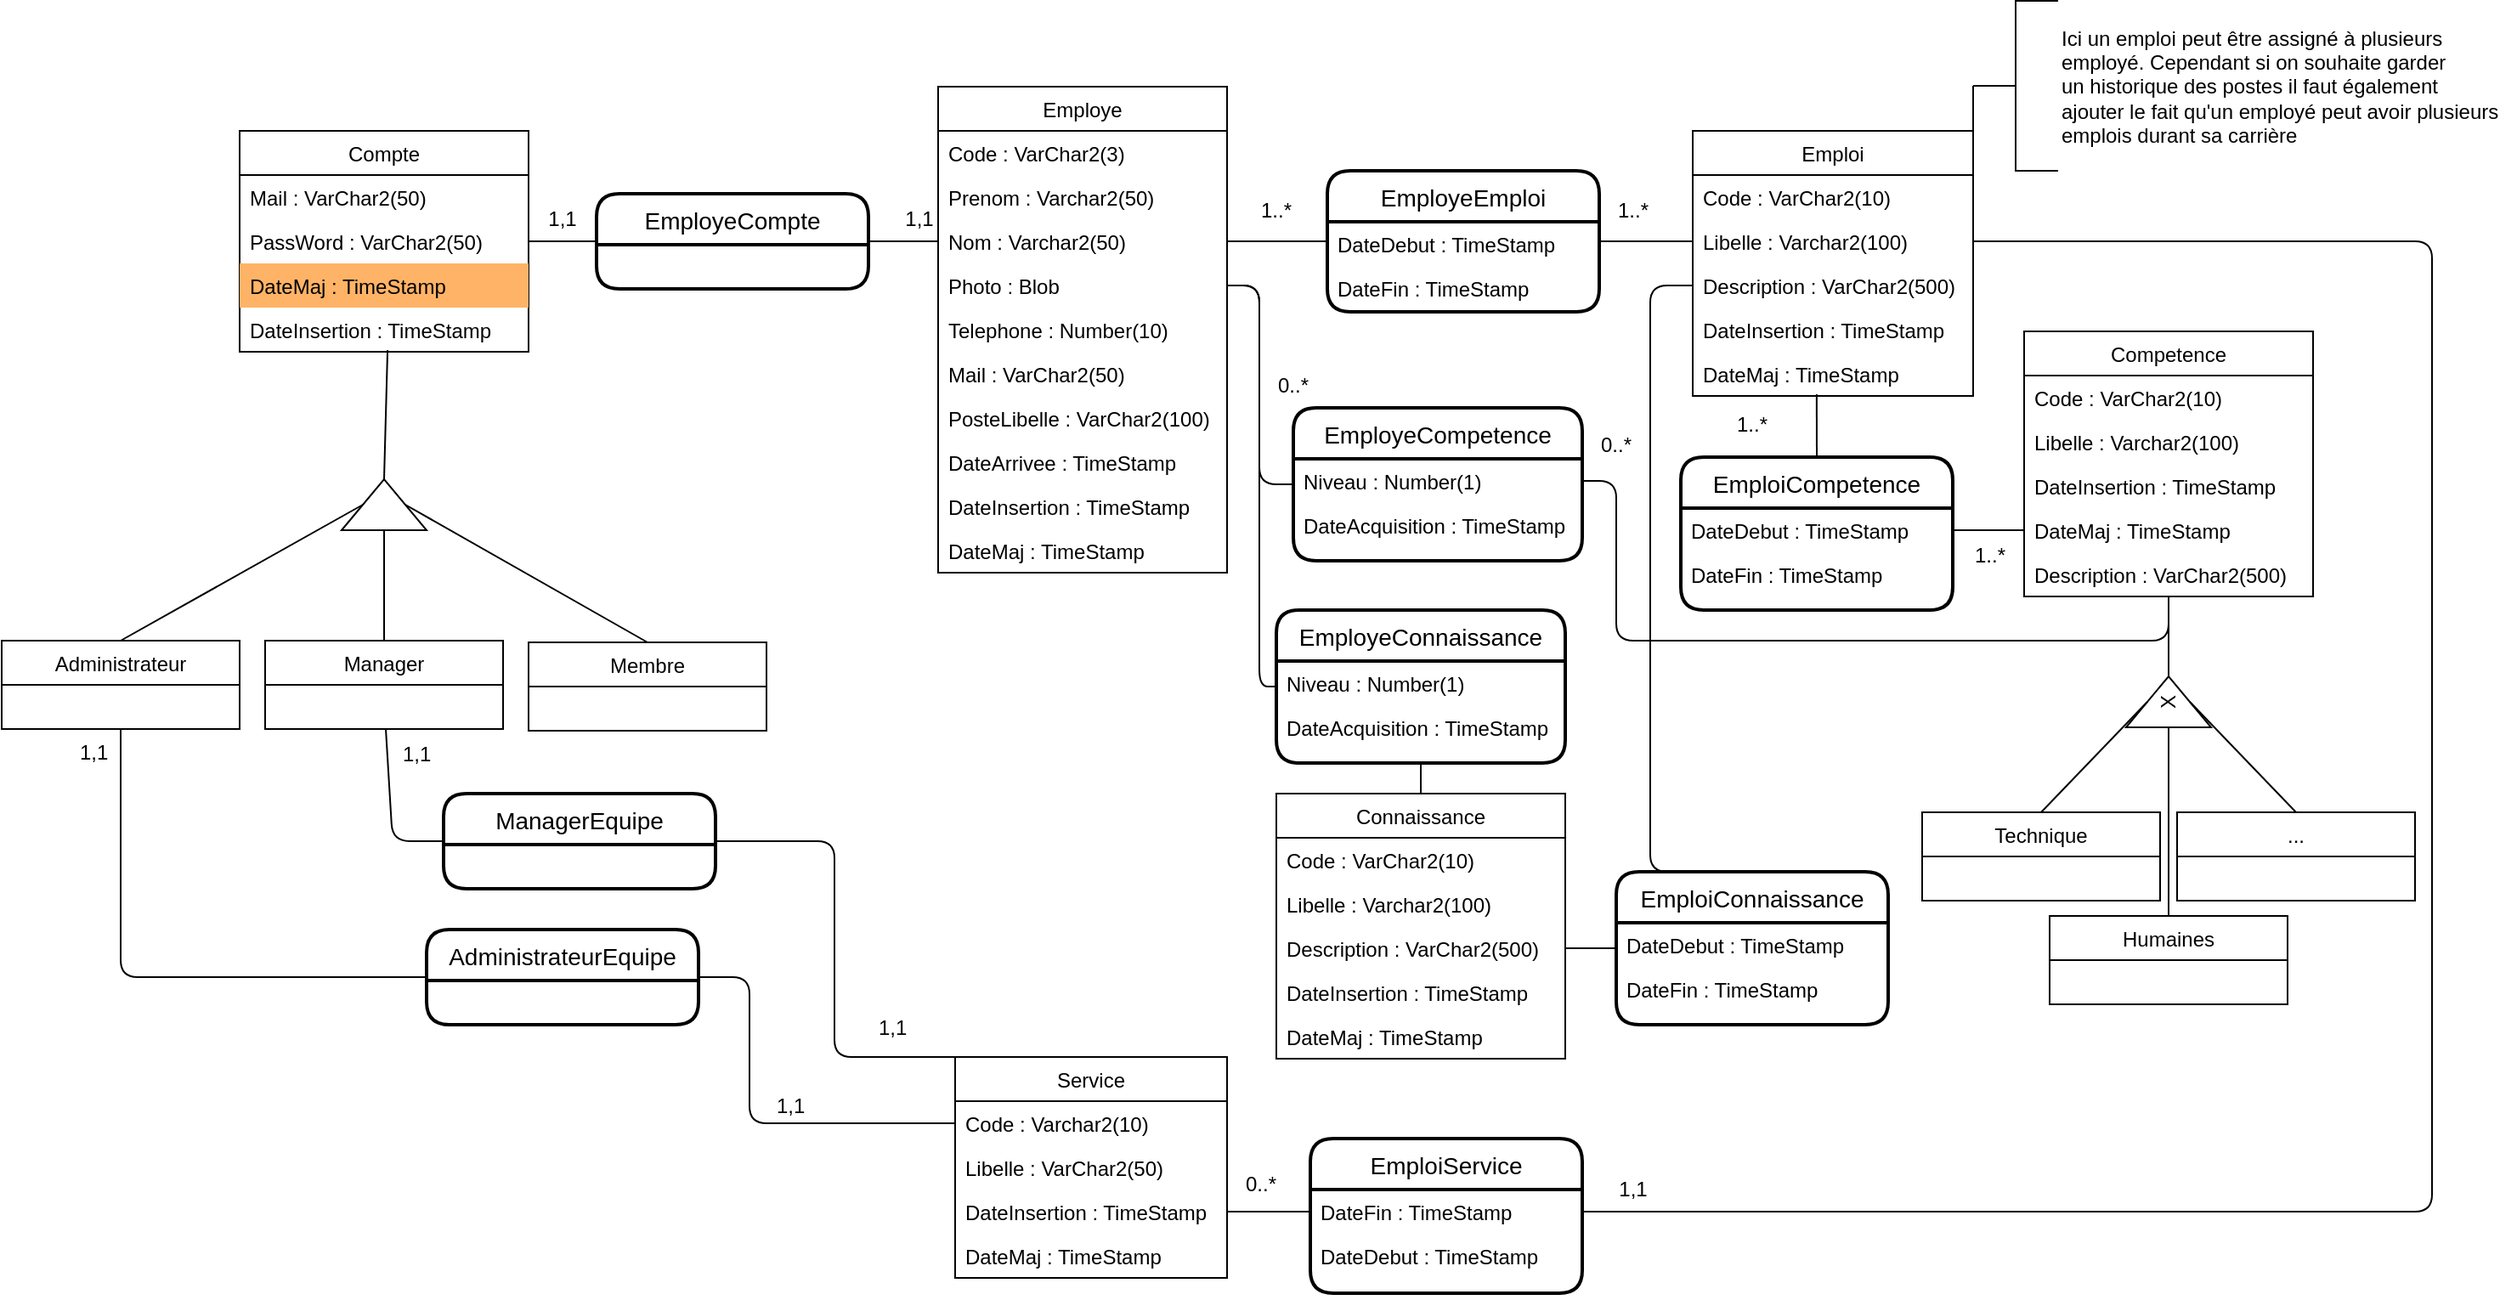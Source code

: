<mxfile version="13.9.9" type="device" pages="3"><diagram id="7_yQI2LDLLETe9neyNJq" name="MCD"><mxGraphModel dx="1913" dy="1795" grid="1" gridSize="10" guides="1" tooltips="1" connect="1" arrows="1" fold="1" page="1" pageScale="1" pageWidth="827" pageHeight="1169" math="0" shadow="0"><root><mxCell id="0"/><mxCell id="1" parent="0"/><mxCell id="u8sE3zhHP6UtLAcKhkMt-1" value="" style="endArrow=none;html=1;exitX=1;exitY=0.5;exitDx=0;exitDy=0;entryX=0;entryY=0.5;entryDx=0;entryDy=0;" parent="1" target="u8sE3zhHP6UtLAcKhkMt-2" edge="1"><mxGeometry width="50" height="50" relative="1" as="geometry"><mxPoint x="230" y="105" as="sourcePoint"/><mxPoint x="350" y="190" as="targetPoint"/></mxGeometry></mxCell><mxCell id="u8sE3zhHP6UtLAcKhkMt-3" value="" style="endArrow=none;html=1;exitX=1;exitY=0.5;exitDx=0;exitDy=0;entryX=0;entryY=0.5;entryDx=0;entryDy=0;" parent="1" source="u8sE3zhHP6UtLAcKhkMt-2" target="u8sE3zhHP6UtLAcKhkMt-6" edge="1"><mxGeometry width="50" height="50" relative="1" as="geometry"><mxPoint x="480" y="290" as="sourcePoint"/><mxPoint x="530" y="240" as="targetPoint"/></mxGeometry></mxCell><mxCell id="u8sE3zhHP6UtLAcKhkMt-8" value="Compte" style="swimlane;fontStyle=0;childLayout=stackLayout;horizontal=1;startSize=26;fillColor=none;horizontalStack=0;resizeParent=1;resizeParentMax=0;resizeLast=0;collapsible=1;marginBottom=0;" parent="1" vertex="1"><mxGeometry x="60" y="40" width="170" height="130" as="geometry"/></mxCell><mxCell id="aPUewZTL6V4GV6fIf3FZ-1" value="Mail : VarChar2(50)" style="text;strokeColor=none;fillColor=none;align=left;verticalAlign=top;spacingLeft=4;spacingRight=4;overflow=hidden;rotatable=0;points=[[0,0.5],[1,0.5]];portConstraint=eastwest;shadow=0;" vertex="1" parent="u8sE3zhHP6UtLAcKhkMt-8"><mxGeometry y="26" width="170" height="26" as="geometry"/></mxCell><mxCell id="u8sE3zhHP6UtLAcKhkMt-9" value="PassWord : VarChar2(50)" style="text;strokeColor=none;fillColor=none;align=left;verticalAlign=top;spacingLeft=4;spacingRight=4;overflow=hidden;rotatable=0;points=[[0,0.5],[1,0.5]];portConstraint=eastwest;" parent="u8sE3zhHP6UtLAcKhkMt-8" vertex="1"><mxGeometry y="52" width="170" height="26" as="geometry"/></mxCell><mxCell id="u8sE3zhHP6UtLAcKhkMt-11" value="DateMaj : TimeStamp " style="text;strokeColor=none;fillColor=#FFB366;align=left;verticalAlign=top;spacingLeft=4;spacingRight=4;overflow=hidden;rotatable=0;points=[[0,0.5],[1,0.5]];portConstraint=eastwest;shadow=0;" parent="u8sE3zhHP6UtLAcKhkMt-8" vertex="1"><mxGeometry y="78" width="170" height="26" as="geometry"/></mxCell><mxCell id="Q66xeHJQD6NFsnude7oZ-12" value="DateInsertion : TimeStamp" style="text;strokeColor=none;fillColor=none;align=left;verticalAlign=top;spacingLeft=4;spacingRight=4;overflow=hidden;rotatable=0;points=[[0,0.5],[1,0.5]];portConstraint=eastwest;" vertex="1" parent="u8sE3zhHP6UtLAcKhkMt-8"><mxGeometry y="104" width="170" height="26" as="geometry"/></mxCell><mxCell id="u8sE3zhHP6UtLAcKhkMt-12" value="1,1" style="text;html=1;strokeColor=none;fillColor=none;align=center;verticalAlign=middle;whiteSpace=wrap;rounded=0;" parent="1" vertex="1"><mxGeometry x="230" y="82" width="40" height="20" as="geometry"/></mxCell><mxCell id="u8sE3zhHP6UtLAcKhkMt-13" value="1,1" style="text;html=1;strokeColor=none;fillColor=none;align=center;verticalAlign=middle;whiteSpace=wrap;rounded=0;" parent="1" vertex="1"><mxGeometry x="440" y="82" width="40" height="20" as="geometry"/></mxCell><mxCell id="u8sE3zhHP6UtLAcKhkMt-16" value="" style="triangle;whiteSpace=wrap;html=1;rotation=-90;" parent="1" vertex="1"><mxGeometry x="130" y="235" width="30" height="50" as="geometry"/></mxCell><mxCell id="u8sE3zhHP6UtLAcKhkMt-17" value="" style="endArrow=none;html=1;entryX=1;entryY=0.5;entryDx=0;entryDy=0;exitX=0.512;exitY=0.962;exitDx=0;exitDy=0;exitPerimeter=0;" parent="1" source="Q66xeHJQD6NFsnude7oZ-12" target="u8sE3zhHP6UtLAcKhkMt-16" edge="1"><mxGeometry width="50" height="50" relative="1" as="geometry"><mxPoint x="145" y="196" as="sourcePoint"/><mxPoint x="210" y="290" as="targetPoint"/></mxGeometry></mxCell><mxCell id="u8sE3zhHP6UtLAcKhkMt-18" value="Administrateur" style="swimlane;fontStyle=0;childLayout=stackLayout;horizontal=1;startSize=26;fillColor=none;horizontalStack=0;resizeParent=1;resizeParentMax=0;resizeLast=0;collapsible=1;marginBottom=0;" parent="1" vertex="1"><mxGeometry x="-80" y="340" width="140" height="52" as="geometry"/></mxCell><mxCell id="u8sE3zhHP6UtLAcKhkMt-30" value="" style="endArrow=none;html=1;exitX=0.5;exitY=0;exitDx=0;exitDy=0;entryX=0.5;entryY=0;entryDx=0;entryDy=0;" parent="1" source="u8sE3zhHP6UtLAcKhkMt-18" target="u8sE3zhHP6UtLAcKhkMt-16" edge="1"><mxGeometry width="50" height="50" relative="1" as="geometry"><mxPoint x="-30" y="270" as="sourcePoint"/><mxPoint x="20" y="220" as="targetPoint"/></mxGeometry></mxCell><mxCell id="u8sE3zhHP6UtLAcKhkMt-31" value="" style="endArrow=none;html=1;exitX=0.5;exitY=0;exitDx=0;exitDy=0;entryX=0;entryY=0.5;entryDx=0;entryDy=0;" parent="1" source="u8sE3zhHP6UtLAcKhkMt-26" target="u8sE3zhHP6UtLAcKhkMt-16" edge="1"><mxGeometry width="50" height="50" relative="1" as="geometry"><mxPoint x="240" y="560" as="sourcePoint"/><mxPoint x="290" y="510" as="targetPoint"/></mxGeometry></mxCell><mxCell id="u8sE3zhHP6UtLAcKhkMt-32" value="" style="endArrow=none;html=1;exitX=0.5;exitY=0;exitDx=0;exitDy=0;entryX=0.5;entryY=1;entryDx=0;entryDy=0;" parent="1" source="u8sE3zhHP6UtLAcKhkMt-22" target="u8sE3zhHP6UtLAcKhkMt-16" edge="1"><mxGeometry width="50" height="50" relative="1" as="geometry"><mxPoint x="470" y="360" as="sourcePoint"/><mxPoint x="520" y="310" as="targetPoint"/></mxGeometry></mxCell><mxCell id="u8sE3zhHP6UtLAcKhkMt-22" value="Membre" style="swimlane;fontStyle=0;childLayout=stackLayout;horizontal=1;startSize=26;fillColor=none;horizontalStack=0;resizeParent=1;resizeParentMax=0;resizeLast=0;collapsible=1;marginBottom=0;" parent="1" vertex="1"><mxGeometry x="230" y="341" width="140" height="52" as="geometry"/></mxCell><mxCell id="u8sE3zhHP6UtLAcKhkMt-26" value="Manager" style="swimlane;fontStyle=0;childLayout=stackLayout;horizontal=1;startSize=26;fillColor=none;horizontalStack=0;resizeParent=1;resizeParentMax=0;resizeLast=0;collapsible=1;marginBottom=0;" parent="1" vertex="1"><mxGeometry x="75" y="340" width="140" height="52" as="geometry"/></mxCell><mxCell id="u8sE3zhHP6UtLAcKhkMt-39" value="" style="endArrow=none;html=1;entryX=1;entryY=0.5;entryDx=0;entryDy=0;exitX=1;exitY=0.5;exitDx=0;exitDy=0;" parent="1" target="_kgxkXlbt-E9cxeqgxXv-2" edge="1" source="u8sE3zhHP6UtLAcKhkMt-45"><mxGeometry width="50" height="50" relative="1" as="geometry"><mxPoint x="1350" y="90" as="sourcePoint"/><mxPoint x="817" y="225" as="targetPoint"/><Array as="points"><mxPoint x="1350" y="105"/><mxPoint x="1350" y="676"/></Array></mxGeometry></mxCell><mxCell id="u8sE3zhHP6UtLAcKhkMt-40" value="" style="endArrow=none;html=1;entryX=0;entryY=0.5;entryDx=0;entryDy=0;exitX=1;exitY=0.5;exitDx=0;exitDy=0;" parent="1" target="_kgxkXlbt-E9cxeqgxXv-2" edge="1"><mxGeometry width="50" height="50" relative="1" as="geometry"><mxPoint x="641" y="676" as="sourcePoint"/><mxPoint x="547" y="615" as="targetPoint"/></mxGeometry></mxCell><mxCell id="u8sE3zhHP6UtLAcKhkMt-42" value="1,1" style="text;html=1;strokeColor=none;fillColor=none;align=center;verticalAlign=middle;whiteSpace=wrap;rounded=0;" parent="1" vertex="1"><mxGeometry x="860" y="653" width="40" height="20" as="geometry"/></mxCell><mxCell id="u8sE3zhHP6UtLAcKhkMt-48" value="" style="endArrow=none;html=1;exitX=1;exitY=0.5;exitDx=0;exitDy=0;entryX=0;entryY=0.5;entryDx=0;entryDy=0;" parent="1" source="u8sE3zhHP6UtLAcKhkMt-6" target="u8sE3zhHP6UtLAcKhkMt-47" edge="1"><mxGeometry width="50" height="50" relative="1" as="geometry"><mxPoint x="820" y="240" as="sourcePoint"/><mxPoint x="870" y="190" as="targetPoint"/></mxGeometry></mxCell><mxCell id="u8sE3zhHP6UtLAcKhkMt-49" value="" style="endArrow=none;html=1;exitX=1;exitY=0.5;exitDx=0;exitDy=0;entryX=0;entryY=0.5;entryDx=0;entryDy=0;" parent="1" source="u8sE3zhHP6UtLAcKhkMt-47" target="u8sE3zhHP6UtLAcKhkMt-45" edge="1"><mxGeometry width="50" height="50" relative="1" as="geometry"><mxPoint x="950" y="270" as="sourcePoint"/><mxPoint x="1000" y="220" as="targetPoint"/></mxGeometry></mxCell><mxCell id="u8sE3zhHP6UtLAcKhkMt-50" value="1..*" style="text;html=1;strokeColor=none;fillColor=none;align=center;verticalAlign=middle;whiteSpace=wrap;rounded=0;" parent="1" vertex="1"><mxGeometry x="860" y="77" width="40" height="20" as="geometry"/></mxCell><mxCell id="u8sE3zhHP6UtLAcKhkMt-51" value="1..*" style="text;html=1;strokeColor=none;fillColor=none;align=center;verticalAlign=middle;whiteSpace=wrap;rounded=0;" parent="1" vertex="1"><mxGeometry x="650" y="77" width="40" height="20" as="geometry"/></mxCell><mxCell id="u8sE3zhHP6UtLAcKhkMt-2" value="EmployeCompte" style="swimlane;childLayout=stackLayout;horizontal=1;startSize=30;horizontalStack=0;rounded=1;fontSize=14;fontStyle=0;strokeWidth=2;resizeParent=0;resizeLast=1;shadow=0;dashed=0;align=center;" parent="1" vertex="1"><mxGeometry x="270" y="77" width="160" height="56" as="geometry"/></mxCell><mxCell id="u8sE3zhHP6UtLAcKhkMt-43" value="Emploi" style="swimlane;fontStyle=0;childLayout=stackLayout;horizontal=1;startSize=26;fillColor=none;horizontalStack=0;resizeParent=1;resizeParentMax=0;resizeLast=0;collapsible=1;marginBottom=0;" parent="1" vertex="1"><mxGeometry x="915" y="40" width="165" height="156" as="geometry"/></mxCell><mxCell id="u8sE3zhHP6UtLAcKhkMt-44" value="Code : VarChar2(10)" style="text;strokeColor=none;fillColor=none;align=left;verticalAlign=top;spacingLeft=4;spacingRight=4;overflow=hidden;rotatable=0;points=[[0,0.5],[1,0.5]];portConstraint=eastwest;" parent="u8sE3zhHP6UtLAcKhkMt-43" vertex="1"><mxGeometry y="26" width="165" height="26" as="geometry"/></mxCell><mxCell id="u8sE3zhHP6UtLAcKhkMt-45" value="Libelle : Varchar2(100)" style="text;strokeColor=none;fillColor=none;align=left;verticalAlign=top;spacingLeft=4;spacingRight=4;overflow=hidden;rotatable=0;points=[[0,0.5],[1,0.5]];portConstraint=eastwest;" parent="u8sE3zhHP6UtLAcKhkMt-43" vertex="1"><mxGeometry y="52" width="165" height="26" as="geometry"/></mxCell><mxCell id="lfI3-nMflPmMeBkC7Dr8-1" value="Description : VarChar2(500)" style="text;strokeColor=none;fillColor=none;align=left;verticalAlign=top;spacingLeft=4;spacingRight=4;overflow=hidden;rotatable=0;points=[[0,0.5],[1,0.5]];portConstraint=eastwest;" parent="u8sE3zhHP6UtLAcKhkMt-43" vertex="1"><mxGeometry y="78" width="165" height="26" as="geometry"/></mxCell><mxCell id="Q66xeHJQD6NFsnude7oZ-15" value="DateInsertion : TimeStamp" style="text;strokeColor=none;fillColor=none;align=left;verticalAlign=top;spacingLeft=4;spacingRight=4;overflow=hidden;rotatable=0;points=[[0,0.5],[1,0.5]];portConstraint=eastwest;" vertex="1" parent="u8sE3zhHP6UtLAcKhkMt-43"><mxGeometry y="104" width="165" height="26" as="geometry"/></mxCell><mxCell id="Q66xeHJQD6NFsnude7oZ-14" value="DateMaj : TimeStamp" style="text;strokeColor=none;fillColor=none;align=left;verticalAlign=top;spacingLeft=4;spacingRight=4;overflow=hidden;rotatable=0;points=[[0,0.5],[1,0.5]];portConstraint=eastwest;" vertex="1" parent="u8sE3zhHP6UtLAcKhkMt-43"><mxGeometry y="130" width="165" height="26" as="geometry"/></mxCell><mxCell id="u8sE3zhHP6UtLAcKhkMt-52" value="Competence" style="swimlane;fontStyle=0;childLayout=stackLayout;horizontal=1;startSize=26;fillColor=none;horizontalStack=0;resizeParent=1;resizeParentMax=0;resizeLast=0;collapsible=1;marginBottom=0;" parent="1" vertex="1"><mxGeometry x="1110" y="158" width="170" height="156" as="geometry"/></mxCell><mxCell id="u8sE3zhHP6UtLAcKhkMt-53" value="Code : VarChar2(10)" style="text;strokeColor=none;fillColor=none;align=left;verticalAlign=top;spacingLeft=4;spacingRight=4;overflow=hidden;rotatable=0;points=[[0,0.5],[1,0.5]];portConstraint=eastwest;" parent="u8sE3zhHP6UtLAcKhkMt-52" vertex="1"><mxGeometry y="26" width="170" height="26" as="geometry"/></mxCell><mxCell id="u8sE3zhHP6UtLAcKhkMt-54" value="Libelle : Varchar2(100)" style="text;strokeColor=none;fillColor=none;align=left;verticalAlign=top;spacingLeft=4;spacingRight=4;overflow=hidden;rotatable=0;points=[[0,0.5],[1,0.5]];portConstraint=eastwest;" parent="u8sE3zhHP6UtLAcKhkMt-52" vertex="1"><mxGeometry y="52" width="170" height="26" as="geometry"/></mxCell><mxCell id="Q66xeHJQD6NFsnude7oZ-3" value="DateInsertion : TimeStamp" style="text;strokeColor=none;fillColor=none;align=left;verticalAlign=top;spacingLeft=4;spacingRight=4;overflow=hidden;rotatable=0;points=[[0,0.5],[1,0.5]];portConstraint=eastwest;" vertex="1" parent="u8sE3zhHP6UtLAcKhkMt-52"><mxGeometry y="78" width="170" height="26" as="geometry"/></mxCell><mxCell id="Q66xeHJQD6NFsnude7oZ-7" value="DateMaj : TimeStamp" style="text;strokeColor=none;fillColor=none;align=left;verticalAlign=top;spacingLeft=4;spacingRight=4;overflow=hidden;rotatable=0;points=[[0,0.5],[1,0.5]];portConstraint=eastwest;" vertex="1" parent="u8sE3zhHP6UtLAcKhkMt-52"><mxGeometry y="104" width="170" height="26" as="geometry"/></mxCell><mxCell id="u8sE3zhHP6UtLAcKhkMt-55" value="Description : VarChar2(500)" style="text;strokeColor=none;fillColor=none;align=left;verticalAlign=top;spacingLeft=4;spacingRight=4;overflow=hidden;rotatable=0;points=[[0,0.5],[1,0.5]];portConstraint=eastwest;" parent="u8sE3zhHP6UtLAcKhkMt-52" vertex="1"><mxGeometry y="130" width="170" height="26" as="geometry"/></mxCell><mxCell id="u8sE3zhHP6UtLAcKhkMt-56" value="EmploiCompetence" style="swimlane;childLayout=stackLayout;horizontal=1;startSize=30;horizontalStack=0;rounded=1;fontSize=14;fontStyle=0;strokeWidth=2;resizeParent=0;resizeLast=1;shadow=0;dashed=0;align=center;" parent="1" vertex="1"><mxGeometry x="908" y="232" width="160" height="90" as="geometry"/></mxCell><mxCell id="b7DlY0WOOChY1R1r0Dlz-8" value="DateDebut : TimeStamp" style="text;strokeColor=none;fillColor=none;align=left;verticalAlign=top;spacingLeft=4;spacingRight=4;overflow=hidden;rotatable=0;points=[[0,0.5],[1,0.5]];portConstraint=eastwest;" parent="u8sE3zhHP6UtLAcKhkMt-56" vertex="1"><mxGeometry y="30" width="160" height="26" as="geometry"/></mxCell><mxCell id="b7DlY0WOOChY1R1r0Dlz-9" value="DateFin : TimeStamp" style="text;strokeColor=none;fillColor=none;align=left;verticalAlign=top;spacingLeft=4;spacingRight=4;overflow=hidden;rotatable=0;points=[[0,0.5],[1,0.5]];portConstraint=eastwest;" parent="u8sE3zhHP6UtLAcKhkMt-56" vertex="1"><mxGeometry y="56" width="160" height="34" as="geometry"/></mxCell><mxCell id="u8sE3zhHP6UtLAcKhkMt-58" value="" style="endArrow=none;html=1;entryX=0.5;entryY=0;entryDx=0;entryDy=0;exitX=0.442;exitY=0.962;exitDx=0;exitDy=0;exitPerimeter=0;" parent="1" target="u8sE3zhHP6UtLAcKhkMt-56" edge="1" source="Q66xeHJQD6NFsnude7oZ-14"><mxGeometry width="50" height="50" relative="1" as="geometry"><mxPoint x="985" y="144" as="sourcePoint"/><mxPoint x="1290" y="220" as="targetPoint"/></mxGeometry></mxCell><mxCell id="u8sE3zhHP6UtLAcKhkMt-59" value="" style="endArrow=none;html=1;exitX=1;exitY=0.5;exitDx=0;exitDy=0;entryX=0;entryY=0.5;entryDx=0;entryDy=0;" parent="1" source="b7DlY0WOOChY1R1r0Dlz-8" target="Q66xeHJQD6NFsnude7oZ-7" edge="1"><mxGeometry width="50" height="50" relative="1" as="geometry"><mxPoint x="1180" y="420" as="sourcePoint"/><mxPoint x="1230" y="370" as="targetPoint"/></mxGeometry></mxCell><mxCell id="u8sE3zhHP6UtLAcKhkMt-57" value="EmployeCompetence" style="swimlane;childLayout=stackLayout;horizontal=1;startSize=30;horizontalStack=0;rounded=1;fontSize=14;fontStyle=0;strokeWidth=2;resizeParent=0;resizeLast=1;shadow=0;dashed=0;align=center;" parent="1" vertex="1"><mxGeometry x="680" y="203" width="170" height="90" as="geometry"/></mxCell><mxCell id="b7DlY0WOOChY1R1r0Dlz-7" value="Niveau : Number(1)" style="text;strokeColor=none;fillColor=none;align=left;verticalAlign=top;spacingLeft=4;spacingRight=4;overflow=hidden;rotatable=0;points=[[0,0.5],[1,0.5]];portConstraint=eastwest;" parent="u8sE3zhHP6UtLAcKhkMt-57" vertex="1"><mxGeometry y="30" width="170" height="26" as="geometry"/></mxCell><mxCell id="b7DlY0WOOChY1R1r0Dlz-5" value="DateAcquisition : TimeStamp" style="text;strokeColor=none;fillColor=none;align=left;verticalAlign=top;spacingLeft=4;spacingRight=4;overflow=hidden;rotatable=0;points=[[0,0.5],[1,0.5]];portConstraint=eastwest;" parent="u8sE3zhHP6UtLAcKhkMt-57" vertex="1"><mxGeometry y="56" width="170" height="34" as="geometry"/></mxCell><mxCell id="u8sE3zhHP6UtLAcKhkMt-60" value="" style="endArrow=none;html=1;exitX=1;exitY=0.5;exitDx=0;exitDy=0;" parent="1" source="b7DlY0WOOChY1R1r0Dlz-7" target="u8sE3zhHP6UtLAcKhkMt-55" edge="1"><mxGeometry width="50" height="50" relative="1" as="geometry"><mxPoint x="850" y="348" as="sourcePoint"/><mxPoint x="770" y="450" as="targetPoint"/><Array as="points"><mxPoint x="870" y="246"/><mxPoint x="870" y="340"/><mxPoint x="1195" y="340"/></Array></mxGeometry></mxCell><mxCell id="u8sE3zhHP6UtLAcKhkMt-61" value="" style="endArrow=none;html=1;exitX=0;exitY=0.5;exitDx=0;exitDy=0;entryX=1;entryY=0.5;entryDx=0;entryDy=0;" parent="1" source="u8sE3zhHP6UtLAcKhkMt-57" target="u8sE3zhHP6UtLAcKhkMt-7" edge="1"><mxGeometry width="50" height="50" relative="1" as="geometry"><mxPoint x="720" y="410" as="sourcePoint"/><mxPoint x="770" y="360" as="targetPoint"/><Array as="points"><mxPoint x="660" y="248"/><mxPoint x="660" y="131"/></Array></mxGeometry></mxCell><mxCell id="u8sE3zhHP6UtLAcKhkMt-62" value="0..*" style="text;html=1;strokeColor=none;fillColor=none;align=center;verticalAlign=middle;whiteSpace=wrap;rounded=0;" parent="1" vertex="1"><mxGeometry x="850" y="215" width="40" height="20" as="geometry"/></mxCell><mxCell id="u8sE3zhHP6UtLAcKhkMt-63" value="0..*" style="text;html=1;strokeColor=none;fillColor=none;align=center;verticalAlign=middle;whiteSpace=wrap;rounded=0;" parent="1" vertex="1"><mxGeometry x="660" y="180" width="40" height="20" as="geometry"/></mxCell><mxCell id="u8sE3zhHP6UtLAcKhkMt-64" value="1..*" style="text;html=1;strokeColor=none;fillColor=none;align=center;verticalAlign=middle;whiteSpace=wrap;rounded=0;" parent="1" vertex="1"><mxGeometry x="930" y="203" width="40" height="20" as="geometry"/></mxCell><mxCell id="u8sE3zhHP6UtLAcKhkMt-65" value="1..*" style="text;html=1;strokeColor=none;fillColor=none;align=center;verticalAlign=middle;whiteSpace=wrap;rounded=0;" parent="1" vertex="1"><mxGeometry x="1070" y="280" width="40" height="20" as="geometry"/></mxCell><mxCell id="u8sE3zhHP6UtLAcKhkMt-66" value="X" style="triangle;whiteSpace=wrap;html=1;rotation=-90;" parent="1" vertex="1"><mxGeometry x="1180" y="351" width="30" height="50" as="geometry"/></mxCell><mxCell id="u8sE3zhHP6UtLAcKhkMt-67" value="" style="endArrow=none;html=1;entryX=1;entryY=0.5;entryDx=0;entryDy=0;" parent="1" source="u8sE3zhHP6UtLAcKhkMt-55" target="u8sE3zhHP6UtLAcKhkMt-66" edge="1"><mxGeometry width="50" height="50" relative="1" as="geometry"><mxPoint x="970.92" y="473.998" as="sourcePoint"/><mxPoint x="1040" y="619.01" as="targetPoint"/></mxGeometry></mxCell><mxCell id="u8sE3zhHP6UtLAcKhkMt-69" value="" style="endArrow=none;html=1;exitX=0.5;exitY=0;exitDx=0;exitDy=0;entryX=0.5;entryY=0;entryDx=0;entryDy=0;" parent="1" source="u8sE3zhHP6UtLAcKhkMt-68" target="u8sE3zhHP6UtLAcKhkMt-66" edge="1"><mxGeometry width="50" height="50" relative="1" as="geometry"><mxPoint x="800" y="567.01" as="sourcePoint"/><mxPoint x="850" y="517.01" as="targetPoint"/></mxGeometry></mxCell><mxCell id="u8sE3zhHP6UtLAcKhkMt-70" value="" style="endArrow=none;html=1;exitX=0.5;exitY=0;exitDx=0;exitDy=0;entryX=0;entryY=0.5;entryDx=0;entryDy=0;" parent="1" source="u8sE3zhHP6UtLAcKhkMt-73" target="u8sE3zhHP6UtLAcKhkMt-66" edge="1"><mxGeometry width="50" height="50" relative="1" as="geometry"><mxPoint x="1070" y="857.01" as="sourcePoint"/><mxPoint x="1120" y="807.01" as="targetPoint"/></mxGeometry></mxCell><mxCell id="u8sE3zhHP6UtLAcKhkMt-71" value="" style="endArrow=none;html=1;exitX=0.5;exitY=0;exitDx=0;exitDy=0;entryX=0.5;entryY=1;entryDx=0;entryDy=0;" parent="1" source="u8sE3zhHP6UtLAcKhkMt-72" target="u8sE3zhHP6UtLAcKhkMt-66" edge="1"><mxGeometry width="50" height="50" relative="1" as="geometry"><mxPoint x="1300" y="657.01" as="sourcePoint"/><mxPoint x="1350" y="607.01" as="targetPoint"/></mxGeometry></mxCell><mxCell id="u8sE3zhHP6UtLAcKhkMt-68" value="Technique" style="swimlane;fontStyle=0;childLayout=stackLayout;horizontal=1;startSize=26;fillColor=none;horizontalStack=0;resizeParent=1;resizeParentMax=0;resizeLast=0;collapsible=1;marginBottom=0;" parent="1" vertex="1"><mxGeometry x="1050" y="441" width="140" height="52" as="geometry"/></mxCell><mxCell id="u8sE3zhHP6UtLAcKhkMt-72" value="..." style="swimlane;fontStyle=0;childLayout=stackLayout;horizontal=1;startSize=26;fillColor=none;horizontalStack=0;resizeParent=1;resizeParentMax=0;resizeLast=0;collapsible=1;marginBottom=0;" parent="1" vertex="1"><mxGeometry x="1200" y="441" width="140" height="52" as="geometry"/></mxCell><mxCell id="u8sE3zhHP6UtLAcKhkMt-73" value="Humaines" style="swimlane;fontStyle=0;childLayout=stackLayout;horizontal=1;startSize=26;fillColor=none;horizontalStack=0;resizeParent=1;resizeParentMax=0;resizeLast=0;collapsible=1;marginBottom=0;" parent="1" vertex="1"><mxGeometry x="1125" y="502" width="140" height="52" as="geometry"/></mxCell><mxCell id="u8sE3zhHP6UtLAcKhkMt-4" value="Employe" style="swimlane;fontStyle=0;childLayout=stackLayout;horizontal=1;startSize=26;fillColor=none;horizontalStack=0;resizeParent=1;resizeParentMax=0;resizeLast=0;collapsible=1;marginBottom=0;" parent="1" vertex="1"><mxGeometry x="471" y="14" width="170" height="286" as="geometry"/></mxCell><mxCell id="u8sE3zhHP6UtLAcKhkMt-76" value="Code : VarChar2(3)" style="text;strokeColor=none;fillColor=none;align=left;verticalAlign=top;spacingLeft=4;spacingRight=4;overflow=hidden;rotatable=0;points=[[0,0.5],[1,0.5]];portConstraint=eastwest;shadow=0;" parent="u8sE3zhHP6UtLAcKhkMt-4" vertex="1"><mxGeometry y="26" width="170" height="26" as="geometry"/></mxCell><mxCell id="u8sE3zhHP6UtLAcKhkMt-5" value="Prenom : Varchar2(50)" style="text;strokeColor=none;fillColor=none;align=left;verticalAlign=top;spacingLeft=4;spacingRight=4;overflow=hidden;rotatable=0;points=[[0,0.5],[1,0.5]];portConstraint=eastwest;" parent="u8sE3zhHP6UtLAcKhkMt-4" vertex="1"><mxGeometry y="52" width="170" height="26" as="geometry"/></mxCell><mxCell id="u8sE3zhHP6UtLAcKhkMt-6" value="Nom : Varchar2(50)" style="text;strokeColor=none;fillColor=none;align=left;verticalAlign=top;spacingLeft=4;spacingRight=4;overflow=hidden;rotatable=0;points=[[0,0.5],[1,0.5]];portConstraint=eastwest;" parent="u8sE3zhHP6UtLAcKhkMt-4" vertex="1"><mxGeometry y="78" width="170" height="26" as="geometry"/></mxCell><mxCell id="u8sE3zhHP6UtLAcKhkMt-7" value="Photo : Blob" style="text;strokeColor=none;fillColor=none;align=left;verticalAlign=top;spacingLeft=4;spacingRight=4;overflow=hidden;rotatable=0;points=[[0,0.5],[1,0.5]];portConstraint=eastwest;" parent="u8sE3zhHP6UtLAcKhkMt-4" vertex="1"><mxGeometry y="104" width="170" height="26" as="geometry"/></mxCell><mxCell id="u8sE3zhHP6UtLAcKhkMt-14" value="Telephone : Number(10)" style="text;strokeColor=none;fillColor=none;align=left;verticalAlign=top;spacingLeft=4;spacingRight=4;overflow=hidden;rotatable=0;points=[[0,0.5],[1,0.5]];portConstraint=eastwest;" parent="u8sE3zhHP6UtLAcKhkMt-4" vertex="1"><mxGeometry y="130" width="170" height="26" as="geometry"/></mxCell><mxCell id="u8sE3zhHP6UtLAcKhkMt-74" value="Mail : VarChar2(50)" style="text;strokeColor=none;fillColor=none;align=left;verticalAlign=top;spacingLeft=4;spacingRight=4;overflow=hidden;rotatable=0;points=[[0,0.5],[1,0.5]];portConstraint=eastwest;shadow=0;" parent="u8sE3zhHP6UtLAcKhkMt-4" vertex="1"><mxGeometry y="156" width="170" height="26" as="geometry"/></mxCell><mxCell id="u8sE3zhHP6UtLAcKhkMt-75" value="PosteLibelle : VarChar2(100)" style="text;strokeColor=none;fillColor=none;align=left;verticalAlign=top;spacingLeft=4;spacingRight=4;overflow=hidden;rotatable=0;points=[[0,0.5],[1,0.5]];portConstraint=eastwest;shadow=0;" parent="u8sE3zhHP6UtLAcKhkMt-4" vertex="1"><mxGeometry y="182" width="170" height="26" as="geometry"/></mxCell><mxCell id="u8sE3zhHP6UtLAcKhkMt-84" value="DateArrivee : TimeStamp" style="text;strokeColor=none;fillColor=none;align=left;verticalAlign=top;spacingLeft=4;spacingRight=4;overflow=hidden;rotatable=0;points=[[0,0.5],[1,0.5]];portConstraint=eastwest;shadow=0;" parent="u8sE3zhHP6UtLAcKhkMt-4" vertex="1"><mxGeometry y="208" width="170" height="26" as="geometry"/></mxCell><mxCell id="Q66xeHJQD6NFsnude7oZ-4" value="DateInsertion : TimeStamp" style="text;strokeColor=none;fillColor=none;align=left;verticalAlign=top;spacingLeft=4;spacingRight=4;overflow=hidden;rotatable=0;points=[[0,0.5],[1,0.5]];portConstraint=eastwest;" vertex="1" parent="u8sE3zhHP6UtLAcKhkMt-4"><mxGeometry y="234" width="170" height="26" as="geometry"/></mxCell><mxCell id="Q66xeHJQD6NFsnude7oZ-5" value="DateMaj : TimeStamp" style="text;strokeColor=none;fillColor=none;align=left;verticalAlign=top;spacingLeft=4;spacingRight=4;overflow=hidden;rotatable=0;points=[[0,0.5],[1,0.5]];portConstraint=eastwest;" vertex="1" parent="u8sE3zhHP6UtLAcKhkMt-4"><mxGeometry y="260" width="170" height="26" as="geometry"/></mxCell><mxCell id="u8sE3zhHP6UtLAcKhkMt-79" value="" style="endArrow=none;html=1;exitX=0.5;exitY=1;exitDx=0;exitDy=0;entryX=0;entryY=0.5;entryDx=0;entryDy=0;" parent="1" source="u8sE3zhHP6UtLAcKhkMt-18" target="u8sE3zhHP6UtLAcKhkMt-78" edge="1"><mxGeometry width="50" height="50" relative="1" as="geometry"><mxPoint x="-30" y="430" as="sourcePoint"/><mxPoint x="20" y="380" as="targetPoint"/><Array as="points"><mxPoint x="-10" y="538"/></Array></mxGeometry></mxCell><mxCell id="u8sE3zhHP6UtLAcKhkMt-80" value="" style="endArrow=none;html=1;exitX=0.5;exitY=1;exitDx=0;exitDy=0;entryX=0;entryY=0.5;entryDx=0;entryDy=0;" parent="1" edge="1"><mxGeometry width="50" height="50" relative="1" as="geometry"><mxPoint x="146" y="392" as="sourcePoint"/><mxPoint x="181" y="458" as="targetPoint"/><Array as="points"><mxPoint x="150" y="458"/></Array></mxGeometry></mxCell><mxCell id="u8sE3zhHP6UtLAcKhkMt-77" value="ManagerEquipe" style="swimlane;childLayout=stackLayout;horizontal=1;startSize=30;horizontalStack=0;rounded=1;fontSize=14;fontStyle=0;strokeWidth=2;resizeParent=0;resizeLast=1;shadow=0;dashed=0;align=center;" parent="1" vertex="1"><mxGeometry x="180" y="430" width="160" height="56" as="geometry"/></mxCell><mxCell id="u8sE3zhHP6UtLAcKhkMt-81" value="" style="endArrow=none;html=1;exitX=1;exitY=0.5;exitDx=0;exitDy=0;entryX=0;entryY=0;entryDx=0;entryDy=0;" parent="1" source="u8sE3zhHP6UtLAcKhkMt-77" target="u8sE3zhHP6UtLAcKhkMt-34" edge="1"><mxGeometry width="50" height="50" relative="1" as="geometry"><mxPoint x="430" y="510" as="sourcePoint"/><mxPoint x="480" y="460" as="targetPoint"/><Array as="points"><mxPoint x="410" y="458"/><mxPoint x="410" y="585"/></Array></mxGeometry></mxCell><mxCell id="u8sE3zhHP6UtLAcKhkMt-82" value="" style="endArrow=none;html=1;exitX=1;exitY=0.5;exitDx=0;exitDy=0;entryX=0;entryY=0.5;entryDx=0;entryDy=0;" parent="1" source="u8sE3zhHP6UtLAcKhkMt-78" target="u8sE3zhHP6UtLAcKhkMt-35" edge="1"><mxGeometry width="50" height="50" relative="1" as="geometry"><mxPoint x="460" y="560" as="sourcePoint"/><mxPoint x="510" y="510" as="targetPoint"/><Array as="points"><mxPoint x="360" y="538"/><mxPoint x="360" y="624"/></Array></mxGeometry></mxCell><mxCell id="u8sE3zhHP6UtLAcKhkMt-38" value="EmploiService" style="swimlane;childLayout=stackLayout;horizontal=1;startSize=30;horizontalStack=0;rounded=1;fontSize=14;fontStyle=0;strokeWidth=2;resizeParent=0;resizeLast=1;shadow=0;dashed=0;align=center;" parent="1" vertex="1"><mxGeometry x="690" y="633" width="160" height="91" as="geometry"/></mxCell><mxCell id="_kgxkXlbt-E9cxeqgxXv-2" value="DateFin : TimeStamp" style="text;strokeColor=none;fillColor=none;align=left;verticalAlign=top;spacingLeft=4;spacingRight=4;overflow=hidden;rotatable=0;points=[[0,0.5],[1,0.5]];portConstraint=eastwest;" parent="u8sE3zhHP6UtLAcKhkMt-38" vertex="1"><mxGeometry y="30" width="160" height="26" as="geometry"/></mxCell><mxCell id="_kgxkXlbt-E9cxeqgxXv-1" value="DateDebut : TimeStamp" style="text;strokeColor=none;fillColor=none;align=left;verticalAlign=top;spacingLeft=4;spacingRight=4;overflow=hidden;rotatable=0;points=[[0,0.5],[1,0.5]];portConstraint=eastwest;" parent="u8sE3zhHP6UtLAcKhkMt-38" vertex="1"><mxGeometry y="56" width="160" height="35" as="geometry"/></mxCell><mxCell id="u8sE3zhHP6UtLAcKhkMt-78" value="AdministrateurEquipe" style="swimlane;childLayout=stackLayout;horizontal=1;startSize=30;horizontalStack=0;rounded=1;fontSize=14;fontStyle=0;strokeWidth=2;resizeParent=0;resizeLast=1;shadow=0;dashed=0;align=center;" parent="1" vertex="1"><mxGeometry x="170" y="510" width="160" height="56" as="geometry"/></mxCell><mxCell id="u8sE3zhHP6UtLAcKhkMt-85" value="1,1" style="text;strokeColor=none;fillColor=none;align=left;verticalAlign=top;spacingLeft=4;spacingRight=4;overflow=hidden;rotatable=0;points=[[0,0.5],[1,0.5]];portConstraint=eastwest;shadow=0;" parent="1" vertex="1"><mxGeometry x="370" y="600" width="30" height="26" as="geometry"/></mxCell><mxCell id="u8sE3zhHP6UtLAcKhkMt-86" value="1,1" style="text;strokeColor=none;fillColor=none;align=left;verticalAlign=top;spacingLeft=4;spacingRight=4;overflow=hidden;rotatable=0;points=[[0,0.5],[1,0.5]];portConstraint=eastwest;shadow=0;" parent="1" vertex="1"><mxGeometry x="150" y="393" width="30" height="26" as="geometry"/></mxCell><mxCell id="u8sE3zhHP6UtLAcKhkMt-87" value="1,1" style="text;strokeColor=none;fillColor=none;align=left;verticalAlign=top;spacingLeft=4;spacingRight=4;overflow=hidden;rotatable=0;points=[[0,0.5],[1,0.5]];portConstraint=eastwest;shadow=0;" parent="1" vertex="1"><mxGeometry x="-40" y="392" width="30" height="26" as="geometry"/></mxCell><mxCell id="u8sE3zhHP6UtLAcKhkMt-88" value="1,1" style="text;strokeColor=none;fillColor=none;align=left;verticalAlign=top;spacingLeft=4;spacingRight=4;overflow=hidden;rotatable=0;points=[[0,0.5],[1,0.5]];portConstraint=eastwest;shadow=0;" parent="1" vertex="1"><mxGeometry x="430" y="554" width="30" height="26" as="geometry"/></mxCell><mxCell id="u8sE3zhHP6UtLAcKhkMt-34" value="Service" style="swimlane;fontStyle=0;childLayout=stackLayout;horizontal=1;startSize=26;fillColor=none;horizontalStack=0;resizeParent=1;resizeParentMax=0;resizeLast=0;collapsible=1;marginBottom=0;" parent="1" vertex="1"><mxGeometry x="481" y="585" width="160" height="130" as="geometry"/></mxCell><mxCell id="u8sE3zhHP6UtLAcKhkMt-35" value="Code : Varchar2(10)" style="text;strokeColor=none;fillColor=none;align=left;verticalAlign=top;spacingLeft=4;spacingRight=4;overflow=hidden;rotatable=0;points=[[0,0.5],[1,0.5]];portConstraint=eastwest;" parent="u8sE3zhHP6UtLAcKhkMt-34" vertex="1"><mxGeometry y="26" width="160" height="26" as="geometry"/></mxCell><mxCell id="u8sE3zhHP6UtLAcKhkMt-89" value="Libelle : VarChar2(50)" style="text;strokeColor=none;fillColor=none;align=left;verticalAlign=top;spacingLeft=4;spacingRight=4;overflow=hidden;rotatable=0;points=[[0,0.5],[1,0.5]];portConstraint=eastwest;shadow=0;" parent="u8sE3zhHP6UtLAcKhkMt-34" vertex="1"><mxGeometry y="52" width="160" height="26" as="geometry"/></mxCell><mxCell id="Q66xeHJQD6NFsnude7oZ-10" value="DateInsertion : TimeStamp" style="text;strokeColor=none;fillColor=none;align=left;verticalAlign=top;spacingLeft=4;spacingRight=4;overflow=hidden;rotatable=0;points=[[0,0.5],[1,0.5]];portConstraint=eastwest;" vertex="1" parent="u8sE3zhHP6UtLAcKhkMt-34"><mxGeometry y="78" width="160" height="26" as="geometry"/></mxCell><mxCell id="Q66xeHJQD6NFsnude7oZ-11" value="DateMaj : TimeStamp" style="text;strokeColor=none;fillColor=none;align=left;verticalAlign=top;spacingLeft=4;spacingRight=4;overflow=hidden;rotatable=0;points=[[0,0.5],[1,0.5]];portConstraint=eastwest;" vertex="1" parent="u8sE3zhHP6UtLAcKhkMt-34"><mxGeometry y="104" width="160" height="26" as="geometry"/></mxCell><mxCell id="u8sE3zhHP6UtLAcKhkMt-47" value="EmployeEmploi" style="swimlane;childLayout=stackLayout;horizontal=1;startSize=30;horizontalStack=0;rounded=1;fontSize=14;fontStyle=0;strokeWidth=2;resizeParent=0;resizeLast=1;shadow=0;dashed=0;align=center;" parent="1" vertex="1"><mxGeometry x="700" y="63.5" width="160" height="83" as="geometry"/></mxCell><mxCell id="b7DlY0WOOChY1R1r0Dlz-12" value="DateDebut : TimeStamp" style="text;strokeColor=none;fillColor=none;align=left;verticalAlign=top;spacingLeft=4;spacingRight=4;overflow=hidden;rotatable=0;points=[[0,0.5],[1,0.5]];portConstraint=eastwest;" parent="u8sE3zhHP6UtLAcKhkMt-47" vertex="1"><mxGeometry y="30" width="160" height="26" as="geometry"/></mxCell><mxCell id="b7DlY0WOOChY1R1r0Dlz-11" value="DateFin : TimeStamp" style="text;strokeColor=none;fillColor=none;align=left;verticalAlign=top;spacingLeft=4;spacingRight=4;overflow=hidden;rotatable=0;points=[[0,0.5],[1,0.5]];portConstraint=eastwest;" parent="u8sE3zhHP6UtLAcKhkMt-47" vertex="1"><mxGeometry y="56" width="160" height="27" as="geometry"/></mxCell><mxCell id="b7DlY0WOOChY1R1r0Dlz-1" value="Ici un emploi peut être assigné à plusieurs&lt;br&gt;employé. Cependant si on souhaite garder&lt;br&gt;un historique des postes il faut également&lt;br&gt;ajouter le fait qu'un employé peut avoir plusieurs&lt;br&gt;emplois durant sa carrière" style="html=1;shape=mxgraph.flowchart.annotation_2;align=left;labelPosition=right;fillColor=#FF9933;" parent="1" vertex="1"><mxGeometry x="1080" y="-36.5" width="50" height="100" as="geometry"/></mxCell><mxCell id="b7DlY0WOOChY1R1r0Dlz-2" value="" style="endArrow=none;html=1;exitX=1;exitY=0;exitDx=0;exitDy=0;entryX=0;entryY=0.5;entryDx=0;entryDy=0;entryPerimeter=0;" parent="1" source="u8sE3zhHP6UtLAcKhkMt-43" target="b7DlY0WOOChY1R1r0Dlz-1" edge="1"><mxGeometry width="50" height="50" relative="1" as="geometry"><mxPoint x="1260" y="250" as="sourcePoint"/><mxPoint x="1310" y="200" as="targetPoint"/></mxGeometry></mxCell><mxCell id="LLbpeyWFDaRmnJa3jhmz-1" value="EmployeConnaissance" style="swimlane;childLayout=stackLayout;horizontal=1;startSize=30;horizontalStack=0;rounded=1;fontSize=14;fontStyle=0;strokeWidth=2;resizeParent=0;resizeLast=1;shadow=0;dashed=0;align=center;" parent="1" vertex="1"><mxGeometry x="670" y="322" width="170" height="90" as="geometry"/></mxCell><mxCell id="LLbpeyWFDaRmnJa3jhmz-2" value="Niveau : Number(1)" style="text;strokeColor=none;fillColor=none;align=left;verticalAlign=top;spacingLeft=4;spacingRight=4;overflow=hidden;rotatable=0;points=[[0,0.5],[1,0.5]];portConstraint=eastwest;" parent="LLbpeyWFDaRmnJa3jhmz-1" vertex="1"><mxGeometry y="30" width="170" height="26" as="geometry"/></mxCell><mxCell id="LLbpeyWFDaRmnJa3jhmz-3" value="DateAcquisition : TimeStamp" style="text;strokeColor=none;fillColor=none;align=left;verticalAlign=top;spacingLeft=4;spacingRight=4;overflow=hidden;rotatable=0;points=[[0,0.5],[1,0.5]];portConstraint=eastwest;" parent="LLbpeyWFDaRmnJa3jhmz-1" vertex="1"><mxGeometry y="56" width="170" height="34" as="geometry"/></mxCell><mxCell id="LLbpeyWFDaRmnJa3jhmz-4" value="" style="endArrow=none;html=1;exitX=1;exitY=0.5;exitDx=0;exitDy=0;entryX=0;entryY=0.5;entryDx=0;entryDy=0;" parent="1" source="u8sE3zhHP6UtLAcKhkMt-7" target="LLbpeyWFDaRmnJa3jhmz-1" edge="1"><mxGeometry width="50" height="50" relative="1" as="geometry"><mxPoint x="790" y="510" as="sourcePoint"/><mxPoint x="840" y="460" as="targetPoint"/><Array as="points"><mxPoint x="660" y="131"/><mxPoint x="660" y="367"/></Array></mxGeometry></mxCell><mxCell id="LLbpeyWFDaRmnJa3jhmz-5" value="Connaissance" style="swimlane;fontStyle=0;childLayout=stackLayout;horizontal=1;startSize=26;fillColor=none;horizontalStack=0;resizeParent=1;resizeParentMax=0;resizeLast=0;collapsible=1;marginBottom=0;" parent="1" vertex="1"><mxGeometry x="670" y="430" width="170" height="156" as="geometry"/></mxCell><mxCell id="LLbpeyWFDaRmnJa3jhmz-6" value="Code : VarChar2(10)" style="text;strokeColor=none;fillColor=none;align=left;verticalAlign=top;spacingLeft=4;spacingRight=4;overflow=hidden;rotatable=0;points=[[0,0.5],[1,0.5]];portConstraint=eastwest;" parent="LLbpeyWFDaRmnJa3jhmz-5" vertex="1"><mxGeometry y="26" width="170" height="26" as="geometry"/></mxCell><mxCell id="LLbpeyWFDaRmnJa3jhmz-7" value="Libelle : Varchar2(100)" style="text;strokeColor=none;fillColor=none;align=left;verticalAlign=top;spacingLeft=4;spacingRight=4;overflow=hidden;rotatable=0;points=[[0,0.5],[1,0.5]];portConstraint=eastwest;" parent="LLbpeyWFDaRmnJa3jhmz-5" vertex="1"><mxGeometry y="52" width="170" height="26" as="geometry"/></mxCell><mxCell id="LLbpeyWFDaRmnJa3jhmz-8" value="Description : VarChar2(500)" style="text;strokeColor=none;fillColor=none;align=left;verticalAlign=top;spacingLeft=4;spacingRight=4;overflow=hidden;rotatable=0;points=[[0,0.5],[1,0.5]];portConstraint=eastwest;" parent="LLbpeyWFDaRmnJa3jhmz-5" vertex="1"><mxGeometry y="78" width="170" height="26" as="geometry"/></mxCell><mxCell id="Q66xeHJQD6NFsnude7oZ-9" value="DateInsertion : TimeStamp" style="text;strokeColor=none;fillColor=none;align=left;verticalAlign=top;spacingLeft=4;spacingRight=4;overflow=hidden;rotatable=0;points=[[0,0.5],[1,0.5]];portConstraint=eastwest;" vertex="1" parent="LLbpeyWFDaRmnJa3jhmz-5"><mxGeometry y="104" width="170" height="26" as="geometry"/></mxCell><mxCell id="Q66xeHJQD6NFsnude7oZ-8" value="DateMaj : TimeStamp" style="text;strokeColor=none;fillColor=none;align=left;verticalAlign=top;spacingLeft=4;spacingRight=4;overflow=hidden;rotatable=0;points=[[0,0.5],[1,0.5]];portConstraint=eastwest;" vertex="1" parent="LLbpeyWFDaRmnJa3jhmz-5"><mxGeometry y="130" width="170" height="26" as="geometry"/></mxCell><mxCell id="LLbpeyWFDaRmnJa3jhmz-9" value="" style="endArrow=none;html=1;entryX=0.5;entryY=0;entryDx=0;entryDy=0;" parent="1" source="LLbpeyWFDaRmnJa3jhmz-3" target="LLbpeyWFDaRmnJa3jhmz-5" edge="1"><mxGeometry width="50" height="50" relative="1" as="geometry"><mxPoint x="910" y="580" as="sourcePoint"/><mxPoint x="960" y="530" as="targetPoint"/></mxGeometry></mxCell><mxCell id="Q66xeHJQD6NFsnude7oZ-16" value="0..*" style="text;html=1;strokeColor=none;fillColor=none;align=center;verticalAlign=middle;whiteSpace=wrap;rounded=0;" vertex="1" parent="1"><mxGeometry x="641" y="650" width="40" height="20" as="geometry"/></mxCell><mxCell id="rae1sOJ5DbXbYHy1kYe2-1" value="EmploiConnaissance" style="swimlane;childLayout=stackLayout;horizontal=1;startSize=30;horizontalStack=0;rounded=1;fontSize=14;fontStyle=0;strokeWidth=2;resizeParent=0;resizeLast=1;shadow=0;dashed=0;align=center;" vertex="1" parent="1"><mxGeometry x="870" y="476" width="160" height="90" as="geometry"/></mxCell><mxCell id="rae1sOJ5DbXbYHy1kYe2-2" value="DateDebut : TimeStamp" style="text;strokeColor=none;fillColor=none;align=left;verticalAlign=top;spacingLeft=4;spacingRight=4;overflow=hidden;rotatable=0;points=[[0,0.5],[1,0.5]];portConstraint=eastwest;" vertex="1" parent="rae1sOJ5DbXbYHy1kYe2-1"><mxGeometry y="30" width="160" height="26" as="geometry"/></mxCell><mxCell id="rae1sOJ5DbXbYHy1kYe2-3" value="DateFin : TimeStamp" style="text;strokeColor=none;fillColor=none;align=left;verticalAlign=top;spacingLeft=4;spacingRight=4;overflow=hidden;rotatable=0;points=[[0,0.5],[1,0.5]];portConstraint=eastwest;" vertex="1" parent="rae1sOJ5DbXbYHy1kYe2-1"><mxGeometry y="56" width="160" height="34" as="geometry"/></mxCell><mxCell id="rae1sOJ5DbXbYHy1kYe2-4" value="" style="endArrow=none;html=1;exitX=1;exitY=0.5;exitDx=0;exitDy=0;entryX=0;entryY=0.5;entryDx=0;entryDy=0;" edge="1" parent="1" source="LLbpeyWFDaRmnJa3jhmz-8" target="rae1sOJ5DbXbYHy1kYe2-1"><mxGeometry width="50" height="50" relative="1" as="geometry"><mxPoint x="910" y="550" as="sourcePoint"/><mxPoint x="960" y="500" as="targetPoint"/></mxGeometry></mxCell><mxCell id="rae1sOJ5DbXbYHy1kYe2-5" value="" style="endArrow=none;html=1;exitX=0.5;exitY=0;exitDx=0;exitDy=0;entryX=0;entryY=0.5;entryDx=0;entryDy=0;" edge="1" parent="1" source="rae1sOJ5DbXbYHy1kYe2-1" target="lfI3-nMflPmMeBkC7Dr8-1"><mxGeometry width="50" height="50" relative="1" as="geometry"><mxPoint x="930" y="420" as="sourcePoint"/><mxPoint x="980" y="370" as="targetPoint"/><Array as="points"><mxPoint x="890" y="476"/><mxPoint x="890" y="131"/></Array></mxGeometry></mxCell></root></mxGraphModel></diagram><diagram id="aNHtEKuodECp5n3iKNJP" name="MLD"><mxGraphModel dx="1086" dy="1795" grid="1" gridSize="10" guides="1" tooltips="1" connect="1" arrows="1" fold="1" page="1" pageScale="1" pageWidth="827" pageHeight="1169" math="0" shadow="0"><root><mxCell id="faAIbx_l8VgQs-d4-Mv4-0"/><mxCell id="faAIbx_l8VgQs-d4-Mv4-1" parent="faAIbx_l8VgQs-d4-Mv4-0"/><mxCell id="4xXVVOZCMlxt4jM5s3Rx-1" value="" style="endArrow=none;html=1;exitX=1;exitY=0.5;exitDx=0;exitDy=0;entryX=0;entryY=0.5;entryDx=0;entryDy=0;" parent="faAIbx_l8VgQs-d4-Mv4-1" source="4xXVVOZCMlxt4jM5s3Rx-3" target="4xXVVOZCMlxt4jM5s3Rx-57" edge="1"><mxGeometry width="50" height="50" relative="1" as="geometry"><mxPoint x="360" y="105" as="sourcePoint"/><mxPoint x="530" y="240" as="targetPoint"/></mxGeometry></mxCell><mxCell id="4xXVVOZCMlxt4jM5s3Rx-2" value="Compte" style="swimlane;fontStyle=0;childLayout=stackLayout;horizontal=1;startSize=26;fillColor=#FF3912;horizontalStack=0;resizeParent=1;resizeParentMax=0;resizeLast=0;collapsible=1;marginBottom=0;" parent="faAIbx_l8VgQs-d4-Mv4-1" vertex="1"><mxGeometry x="245" y="-12" width="170" height="208" as="geometry"/></mxCell><mxCell id="Zzz5E5E8Xr3oD_hHyjEu-2" value="CompteId: UniqueIdentifier" style="text;strokeColor=none;fillColor=#FFCC99;align=left;verticalAlign=top;spacingLeft=4;spacingRight=4;overflow=hidden;rotatable=0;points=[[0,0.5],[1,0.5]];portConstraint=eastwest;shadow=0;fontColor=#000099;" vertex="1" parent="4xXVVOZCMlxt4jM5s3Rx-2"><mxGeometry y="26" width="170" height="26" as="geometry"/></mxCell><mxCell id="nXh-eJXE6O7zHuFQHRsC-12" value="EmployeId : UniqueIdentifier" style="text;strokeColor=none;fillColor=#FFCC99;align=left;verticalAlign=top;spacingLeft=4;spacingRight=4;overflow=hidden;rotatable=0;points=[[0,0.5],[1,0.5]];portConstraint=eastwest;fontColor=#000099;" parent="4xXVVOZCMlxt4jM5s3Rx-2" vertex="1"><mxGeometry y="52" width="170" height="26" as="geometry"/></mxCell><mxCell id="8j7T5BwviGdPCDbIybY4-0" value="Mail : VarChar2(50)" style="text;strokeColor=none;fillColor=#FFCC99;align=left;verticalAlign=top;spacingLeft=4;spacingRight=4;overflow=hidden;rotatable=0;points=[[0,0.5],[1,0.5]];portConstraint=eastwest;shadow=0;" vertex="1" parent="4xXVVOZCMlxt4jM5s3Rx-2"><mxGeometry y="78" width="170" height="26" as="geometry"/></mxCell><mxCell id="4xXVVOZCMlxt4jM5s3Rx-3" value="PassWord : VarChar2(50)" style="text;strokeColor=none;fillColor=#FFCC99;align=left;verticalAlign=top;spacingLeft=4;spacingRight=4;overflow=hidden;rotatable=0;points=[[0,0.5],[1,0.5]];portConstraint=eastwest;" parent="4xXVVOZCMlxt4jM5s3Rx-2" vertex="1"><mxGeometry y="104" width="170" height="26" as="geometry"/></mxCell><mxCell id="mzElwvR4qEX807eyqo9z-1" value="DateInsertion : TimeStamp" style="text;strokeColor=none;fillColor=none;align=left;verticalAlign=top;spacingLeft=4;spacingRight=4;overflow=hidden;rotatable=0;points=[[0,0.5],[1,0.5]];portConstraint=eastwest;" vertex="1" parent="4xXVVOZCMlxt4jM5s3Rx-2"><mxGeometry y="130" width="170" height="26" as="geometry"/></mxCell><mxCell id="4xXVVOZCMlxt4jM5s3Rx-5" value="DateMaj : TimeStamp " style="text;strokeColor=none;fillColor=none;align=left;verticalAlign=top;spacingLeft=4;spacingRight=4;overflow=hidden;rotatable=0;points=[[0,0.5],[1,0.5]];portConstraint=eastwest;shadow=0;" parent="4xXVVOZCMlxt4jM5s3Rx-2" vertex="1"><mxGeometry y="156" width="170" height="26" as="geometry"/></mxCell><mxCell id="4xXVVOZCMlxt4jM5s3Rx-85" value="TypeCompte : Varchar2(20)" style="text;strokeColor=none;fillColor=none;align=left;verticalAlign=top;spacingLeft=4;spacingRight=4;overflow=hidden;rotatable=0;points=[[0,0.5],[1,0.5]];portConstraint=eastwest;" parent="4xXVVOZCMlxt4jM5s3Rx-2" vertex="1"><mxGeometry y="182" width="170" height="26" as="geometry"/></mxCell><mxCell id="4xXVVOZCMlxt4jM5s3Rx-17" value="" style="endArrow=none;html=1;exitX=0.5;exitY=0;exitDx=0;exitDy=0;" parent="faAIbx_l8VgQs-d4-Mv4-1" source="4xXVVOZCMlxt4jM5s3Rx-76" target="OASwiyVH22eHKC4yLlxm-0" edge="1"><mxGeometry width="50" height="50" relative="1" as="geometry"><mxPoint x="497" y="665" as="sourcePoint"/><mxPoint x="330" y="440" as="targetPoint"/></mxGeometry></mxCell><mxCell id="4xXVVOZCMlxt4jM5s3Rx-20" value="" style="endArrow=none;html=1;exitX=1;exitY=0.5;exitDx=0;exitDy=0;entryX=0;entryY=0.5;entryDx=0;entryDy=0;" parent="faAIbx_l8VgQs-d4-Mv4-1" source="4xXVVOZCMlxt4jM5s3Rx-57" target="4xXVVOZCMlxt4jM5s3Rx-95" edge="1"><mxGeometry width="50" height="50" relative="1" as="geometry"><mxPoint x="820" y="240" as="sourcePoint"/><mxPoint x="700" y="105" as="targetPoint"/></mxGeometry></mxCell><mxCell id="4xXVVOZCMlxt4jM5s3Rx-21" value="" style="endArrow=none;html=1;exitX=1;exitY=0.5;exitDx=0;exitDy=0;entryX=0;entryY=0.5;entryDx=0;entryDy=0;" parent="faAIbx_l8VgQs-d4-Mv4-1" source="4xXVVOZCMlxt4jM5s3Rx-95" target="4xXVVOZCMlxt4jM5s3Rx-27" edge="1"><mxGeometry width="50" height="50" relative="1" as="geometry"><mxPoint x="860" y="105" as="sourcePoint"/><mxPoint x="1000" y="220" as="targetPoint"/></mxGeometry></mxCell><mxCell id="4xXVVOZCMlxt4jM5s3Rx-25" value="Emploi" style="swimlane;fontStyle=0;childLayout=stackLayout;horizontal=1;startSize=26;fillColor=#FF3912;horizontalStack=0;resizeParent=1;resizeParentMax=0;resizeLast=0;collapsible=1;marginBottom=0;" parent="faAIbx_l8VgQs-d4-Mv4-1" vertex="1"><mxGeometry x="914.5" y="14" width="165" height="182" as="geometry"/></mxCell><mxCell id="Zzz5E5E8Xr3oD_hHyjEu-1" value="EmploiId : UniqueIdentifier" style="text;strokeColor=none;fillColor=#FFCC99;align=left;verticalAlign=top;spacingLeft=4;spacingRight=4;overflow=hidden;rotatable=0;points=[[0,0.5],[1,0.5]];portConstraint=eastwest;shadow=0;fontColor=#000099;" vertex="1" parent="4xXVVOZCMlxt4jM5s3Rx-25"><mxGeometry y="26" width="165" height="26" as="geometry"/></mxCell><mxCell id="4xXVVOZCMlxt4jM5s3Rx-26" value="Code : VarChar2(10)" style="text;strokeColor=none;fillColor=#FFCC99;align=left;verticalAlign=top;spacingLeft=4;spacingRight=4;overflow=hidden;rotatable=0;points=[[0,0.5],[1,0.5]];portConstraint=eastwest;" parent="4xXVVOZCMlxt4jM5s3Rx-25" vertex="1"><mxGeometry y="52" width="165" height="26" as="geometry"/></mxCell><mxCell id="4xXVVOZCMlxt4jM5s3Rx-27" value="Libelle : Varchar2(100)" style="text;strokeColor=none;fillColor=#FFCC99;align=left;verticalAlign=top;spacingLeft=4;spacingRight=4;overflow=hidden;rotatable=0;points=[[0,0.5],[1,0.5]];portConstraint=eastwest;" parent="4xXVVOZCMlxt4jM5s3Rx-25" vertex="1"><mxGeometry y="78" width="165" height="26" as="geometry"/></mxCell><mxCell id="nXh-eJXE6O7zHuFQHRsC-0" value="Description : VarChar2(500)" style="text;strokeColor=none;fillColor=none;align=left;verticalAlign=top;spacingLeft=4;spacingRight=4;overflow=hidden;rotatable=0;points=[[0,0.5],[1,0.5]];portConstraint=eastwest;" parent="4xXVVOZCMlxt4jM5s3Rx-25" vertex="1"><mxGeometry y="104" width="165" height="26" as="geometry"/></mxCell><mxCell id="mzElwvR4qEX807eyqo9z-4" value="DateInsertion : TimeStamp" style="text;strokeColor=none;fillColor=none;align=left;verticalAlign=top;spacingLeft=4;spacingRight=4;overflow=hidden;rotatable=0;points=[[0,0.5],[1,0.5]];portConstraint=eastwest;" vertex="1" parent="4xXVVOZCMlxt4jM5s3Rx-25"><mxGeometry y="130" width="165" height="26" as="geometry"/></mxCell><mxCell id="V0RkxBy_wK5bZxvT7Y1r-3" value="DateMaj : TimeStamp" style="text;strokeColor=none;fillColor=none;align=left;verticalAlign=top;spacingLeft=4;spacingRight=4;overflow=hidden;rotatable=0;points=[[0,0.5],[1,0.5]];portConstraint=eastwest;" vertex="1" parent="4xXVVOZCMlxt4jM5s3Rx-25"><mxGeometry y="156" width="165" height="26" as="geometry"/></mxCell><mxCell id="4xXVVOZCMlxt4jM5s3Rx-29" value="Competence" style="swimlane;fontStyle=0;childLayout=stackLayout;horizontal=1;startSize=26;fillColor=#FF3912;horizontalStack=0;resizeParent=1;resizeParentMax=0;resizeLast=0;collapsible=1;marginBottom=0;" parent="faAIbx_l8VgQs-d4-Mv4-1" vertex="1"><mxGeometry x="917" y="370" width="192.5" height="182" as="geometry"/></mxCell><mxCell id="Zzz5E5E8Xr3oD_hHyjEu-0" value="CompetenceId : UniqueIdentifier" style="text;strokeColor=none;fillColor=#FFCC99;align=left;verticalAlign=top;spacingLeft=4;spacingRight=4;overflow=hidden;rotatable=0;points=[[0,0.5],[1,0.5]];portConstraint=eastwest;shadow=0;fontColor=#000099;" vertex="1" parent="4xXVVOZCMlxt4jM5s3Rx-29"><mxGeometry y="26" width="192.5" height="26" as="geometry"/></mxCell><mxCell id="4xXVVOZCMlxt4jM5s3Rx-30" value="Code : VarChar2(10)" style="text;strokeColor=none;fillColor=#FFCC99;align=left;verticalAlign=top;spacingLeft=4;spacingRight=4;overflow=hidden;rotatable=0;points=[[0,0.5],[1,0.5]];portConstraint=eastwest;" parent="4xXVVOZCMlxt4jM5s3Rx-29" vertex="1"><mxGeometry y="52" width="192.5" height="26" as="geometry"/></mxCell><mxCell id="4xXVVOZCMlxt4jM5s3Rx-31" value="Libelle : Varchar2(100)" style="text;strokeColor=none;fillColor=none;align=left;verticalAlign=top;spacingLeft=4;spacingRight=4;overflow=hidden;rotatable=0;points=[[0,0.5],[1,0.5]];portConstraint=eastwest;" parent="4xXVVOZCMlxt4jM5s3Rx-29" vertex="1"><mxGeometry y="78" width="192.5" height="26" as="geometry"/></mxCell><mxCell id="4xXVVOZCMlxt4jM5s3Rx-32" value="Description : VarChar2(500)" style="text;strokeColor=none;fillColor=none;align=left;verticalAlign=top;spacingLeft=4;spacingRight=4;overflow=hidden;rotatable=0;points=[[0,0.5],[1,0.5]];portConstraint=eastwest;" parent="4xXVVOZCMlxt4jM5s3Rx-29" vertex="1"><mxGeometry y="104" width="192.5" height="26" as="geometry"/></mxCell><mxCell id="mzElwvR4qEX807eyqo9z-2" value="DateInsertion : TimeStamp" style="text;strokeColor=none;fillColor=none;align=left;verticalAlign=top;spacingLeft=4;spacingRight=4;overflow=hidden;rotatable=0;points=[[0,0.5],[1,0.5]];portConstraint=eastwest;" vertex="1" parent="4xXVVOZCMlxt4jM5s3Rx-29"><mxGeometry y="130" width="192.5" height="26" as="geometry"/></mxCell><mxCell id="V0RkxBy_wK5bZxvT7Y1r-1" value="DateMaj : TimeStamp" style="text;strokeColor=none;fillColor=none;align=left;verticalAlign=top;spacingLeft=4;spacingRight=4;overflow=hidden;rotatable=0;points=[[0,0.5],[1,0.5]];portConstraint=eastwest;" vertex="1" parent="4xXVVOZCMlxt4jM5s3Rx-29"><mxGeometry y="156" width="192.5" height="26" as="geometry"/></mxCell><mxCell id="4xXVVOZCMlxt4jM5s3Rx-36" value="" style="endArrow=none;html=1;entryX=0.5;entryY=0;entryDx=0;entryDy=0;exitX=0.588;exitY=1.038;exitDx=0;exitDy=0;exitPerimeter=0;" parent="faAIbx_l8VgQs-d4-Mv4-1" target="nXh-eJXE6O7zHuFQHRsC-1" edge="1" source="V0RkxBy_wK5bZxvT7Y1r-3"><mxGeometry width="50" height="50" relative="1" as="geometry"><mxPoint x="985" y="190" as="sourcePoint"/><mxPoint x="985" y="180" as="targetPoint"/></mxGeometry></mxCell><mxCell id="4xXVVOZCMlxt4jM5s3Rx-37" value="" style="endArrow=none;html=1;entryX=0.5;entryY=0;entryDx=0;entryDy=0;" parent="faAIbx_l8VgQs-d4-Mv4-1" source="nXh-eJXE6O7zHuFQHRsC-5" target="4xXVVOZCMlxt4jM5s3Rx-29" edge="1"><mxGeometry width="50" height="50" relative="1" as="geometry"><mxPoint x="985" y="310" as="sourcePoint"/><mxPoint x="1230" y="370" as="targetPoint"/></mxGeometry></mxCell><mxCell id="4xXVVOZCMlxt4jM5s3Rx-41" value="" style="endArrow=none;html=1;entryX=0;entryY=0.5;entryDx=0;entryDy=0;exitX=1;exitY=0.5;exitDx=0;exitDy=0;" parent="faAIbx_l8VgQs-d4-Mv4-1" source="nXh-eJXE6O7zHuFQHRsC-9" target="4xXVVOZCMlxt4jM5s3Rx-31" edge="1"><mxGeometry width="50" height="50" relative="1" as="geometry"><mxPoint x="850" y="246" as="sourcePoint"/><mxPoint x="770" y="450" as="targetPoint"/><Array as="points"><mxPoint x="880" y="252"/><mxPoint x="880" y="461"/></Array></mxGeometry></mxCell><mxCell id="4xXVVOZCMlxt4jM5s3Rx-42" value="" style="endArrow=none;html=1;exitX=0;exitY=0.5;exitDx=0;exitDy=0;entryX=1;entryY=0.5;entryDx=0;entryDy=0;" parent="faAIbx_l8VgQs-d4-Mv4-1" source="nXh-eJXE6O7zHuFQHRsC-9" target="4xXVVOZCMlxt4jM5s3Rx-58" edge="1"><mxGeometry width="50" height="50" relative="1" as="geometry"><mxPoint x="680" y="248" as="sourcePoint"/><mxPoint x="770" y="360" as="targetPoint"/><Array as="points"><mxPoint x="640" y="248"/><mxPoint x="640" y="131"/></Array></mxGeometry></mxCell><mxCell id="4xXVVOZCMlxt4jM5s3Rx-55" value="Employe" style="swimlane;fontStyle=0;childLayout=stackLayout;horizontal=1;startSize=26;fillColor=#FF3912;horizontalStack=0;resizeParent=1;resizeParentMax=0;resizeLast=0;collapsible=1;marginBottom=0;" parent="faAIbx_l8VgQs-d4-Mv4-1" vertex="1"><mxGeometry x="440" y="14" width="170" height="312" as="geometry"/></mxCell><mxCell id="8j7T5BwviGdPCDbIybY4-5" value="EmployeId : UniqueIdentifier" style="text;strokeColor=none;fillColor=#FFCC99;align=left;verticalAlign=top;spacingLeft=4;spacingRight=4;overflow=hidden;rotatable=0;points=[[0,0.5],[1,0.5]];portConstraint=eastwest;fontColor=#000099;" vertex="1" parent="4xXVVOZCMlxt4jM5s3Rx-55"><mxGeometry y="26" width="170" height="26" as="geometry"/></mxCell><mxCell id="4xXVVOZCMlxt4jM5s3Rx-56" value="Code : VarChar2(3)" style="text;strokeColor=none;fillColor=#FFCC99;align=left;verticalAlign=top;spacingLeft=4;spacingRight=4;overflow=hidden;rotatable=0;points=[[0,0.5],[1,0.5]];portConstraint=eastwest;shadow=0;" parent="4xXVVOZCMlxt4jM5s3Rx-55" vertex="1"><mxGeometry y="52" width="170" height="26" as="geometry"/></mxCell><mxCell id="4xXVVOZCMlxt4jM5s3Rx-57" value="Prenom : Varchar2(50)" style="text;strokeColor=none;fillColor=none;align=left;verticalAlign=top;spacingLeft=4;spacingRight=4;overflow=hidden;rotatable=0;points=[[0,0.5],[1,0.5]];portConstraint=eastwest;" parent="4xXVVOZCMlxt4jM5s3Rx-55" vertex="1"><mxGeometry y="78" width="170" height="26" as="geometry"/></mxCell><mxCell id="4xXVVOZCMlxt4jM5s3Rx-58" value="Nom : Varchar2(50)" style="text;strokeColor=none;fillColor=none;align=left;verticalAlign=top;spacingLeft=4;spacingRight=4;overflow=hidden;rotatable=0;points=[[0,0.5],[1,0.5]];portConstraint=eastwest;" parent="4xXVVOZCMlxt4jM5s3Rx-55" vertex="1"><mxGeometry y="104" width="170" height="26" as="geometry"/></mxCell><mxCell id="4xXVVOZCMlxt4jM5s3Rx-59" value="Photo : Blob" style="text;strokeColor=none;fillColor=none;align=left;verticalAlign=top;spacingLeft=4;spacingRight=4;overflow=hidden;rotatable=0;points=[[0,0.5],[1,0.5]];portConstraint=eastwest;" parent="4xXVVOZCMlxt4jM5s3Rx-55" vertex="1"><mxGeometry y="130" width="170" height="26" as="geometry"/></mxCell><mxCell id="4xXVVOZCMlxt4jM5s3Rx-60" value="Telephone : Number(10)" style="text;strokeColor=none;fillColor=none;align=left;verticalAlign=top;spacingLeft=4;spacingRight=4;overflow=hidden;rotatable=0;points=[[0,0.5],[1,0.5]];portConstraint=eastwest;" parent="4xXVVOZCMlxt4jM5s3Rx-55" vertex="1"><mxGeometry y="156" width="170" height="26" as="geometry"/></mxCell><mxCell id="4xXVVOZCMlxt4jM5s3Rx-61" value="Mail : VarChar2(50)" style="text;strokeColor=none;fillColor=#FFCC99;align=left;verticalAlign=top;spacingLeft=4;spacingRight=4;overflow=hidden;rotatable=0;points=[[0,0.5],[1,0.5]];portConstraint=eastwest;shadow=0;" parent="4xXVVOZCMlxt4jM5s3Rx-55" vertex="1"><mxGeometry y="182" width="170" height="26" as="geometry"/></mxCell><mxCell id="mzElwvR4qEX807eyqo9z-3" value="DateInsertion : TimeStamp" style="text;strokeColor=none;fillColor=none;align=left;verticalAlign=top;spacingLeft=4;spacingRight=4;overflow=hidden;rotatable=0;points=[[0,0.5],[1,0.5]];portConstraint=eastwest;" vertex="1" parent="4xXVVOZCMlxt4jM5s3Rx-55"><mxGeometry y="208" width="170" height="26" as="geometry"/></mxCell><mxCell id="V0RkxBy_wK5bZxvT7Y1r-2" value="DateMaj : TimeStamp" style="text;strokeColor=none;fillColor=none;align=left;verticalAlign=top;spacingLeft=4;spacingRight=4;overflow=hidden;rotatable=0;points=[[0,0.5],[1,0.5]];portConstraint=eastwest;" vertex="1" parent="4xXVVOZCMlxt4jM5s3Rx-55"><mxGeometry y="234" width="170" height="26" as="geometry"/></mxCell><mxCell id="Zzz5E5E8Xr3oD_hHyjEu-4" value="PrenomASCII : Varchar2(50)" style="text;strokeColor=none;fillColor=none;align=left;verticalAlign=top;spacingLeft=4;spacingRight=4;overflow=hidden;rotatable=0;points=[[0,0.5],[1,0.5]];portConstraint=eastwest;" vertex="1" parent="4xXVVOZCMlxt4jM5s3Rx-55"><mxGeometry y="260" width="170" height="26" as="geometry"/></mxCell><mxCell id="Zzz5E5E8Xr3oD_hHyjEu-5" value="NomASCII : Varchar2(50)" style="text;strokeColor=none;fillColor=none;align=left;verticalAlign=top;spacingLeft=4;spacingRight=4;overflow=hidden;rotatable=0;points=[[0,0.5],[1,0.5]];portConstraint=eastwest;" vertex="1" parent="4xXVVOZCMlxt4jM5s3Rx-55"><mxGeometry y="286" width="170" height="26" as="geometry"/></mxCell><mxCell id="4xXVVOZCMlxt4jM5s3Rx-76" value="Service" style="swimlane;fontStyle=0;childLayout=stackLayout;horizontal=1;startSize=26;fillColor=#FF3912;horizontalStack=0;resizeParent=1;resizeParentMax=0;resizeLast=0;collapsible=1;marginBottom=0;" parent="faAIbx_l8VgQs-d4-Mv4-1" vertex="1"><mxGeometry x="1195" y="280" width="160" height="156" as="geometry"/></mxCell><mxCell id="Zzz5E5E8Xr3oD_hHyjEu-3" value="ServiceId : UniqueIdentifier" style="text;strokeColor=none;fillColor=#FFCC99;align=left;verticalAlign=top;spacingLeft=4;spacingRight=4;overflow=hidden;rotatable=0;points=[[0,0.5],[1,0.5]];portConstraint=eastwest;shadow=0;fontColor=#000099;" vertex="1" parent="4xXVVOZCMlxt4jM5s3Rx-76"><mxGeometry y="26" width="160" height="26" as="geometry"/></mxCell><mxCell id="4xXVVOZCMlxt4jM5s3Rx-77" value="Code : Varchar2(10)" style="text;strokeColor=none;fillColor=#FFCC99;align=left;verticalAlign=top;spacingLeft=4;spacingRight=4;overflow=hidden;rotatable=0;points=[[0,0.5],[1,0.5]];portConstraint=eastwest;" parent="4xXVVOZCMlxt4jM5s3Rx-76" vertex="1"><mxGeometry y="52" width="160" height="26" as="geometry"/></mxCell><mxCell id="4xXVVOZCMlxt4jM5s3Rx-78" value="Libelle : VarChar2(50)" style="text;strokeColor=none;fillColor=#FFCC99;align=left;verticalAlign=top;spacingLeft=4;spacingRight=4;overflow=hidden;rotatable=0;points=[[0,0.5],[1,0.5]];portConstraint=eastwest;shadow=0;" parent="4xXVVOZCMlxt4jM5s3Rx-76" vertex="1"><mxGeometry y="78" width="160" height="26" as="geometry"/></mxCell><mxCell id="mzElwvR4qEX807eyqo9z-0" value="DateInsertion : TimeStamp" style="text;strokeColor=none;fillColor=none;align=left;verticalAlign=top;spacingLeft=4;spacingRight=4;overflow=hidden;rotatable=0;points=[[0,0.5],[1,0.5]];portConstraint=eastwest;" vertex="1" parent="4xXVVOZCMlxt4jM5s3Rx-76"><mxGeometry y="104" width="160" height="26" as="geometry"/></mxCell><mxCell id="V0RkxBy_wK5bZxvT7Y1r-0" value="DateMaj : TimeStamp" style="text;strokeColor=none;fillColor=none;align=left;verticalAlign=top;spacingLeft=4;spacingRight=4;overflow=hidden;rotatable=0;points=[[0,0.5],[1,0.5]];portConstraint=eastwest;" vertex="1" parent="4xXVVOZCMlxt4jM5s3Rx-76"><mxGeometry y="130" width="160" height="26" as="geometry"/></mxCell><mxCell id="4xXVVOZCMlxt4jM5s3Rx-83" value="Ici un emploi peut être assigné à plusieurs&lt;br&gt;employé. Cependant si on souhaite garder&lt;br&gt;un historique des postes il faut également&lt;br&gt;ajouter le fait qu'un employé peut avoir plusieurs&lt;br&gt;emplois durant sa carrière" style="html=1;shape=mxgraph.flowchart.annotation_2;align=left;labelPosition=right;fillColor=#FF9933;" parent="faAIbx_l8VgQs-d4-Mv4-1" vertex="1"><mxGeometry x="1079.5" y="-30" width="50" height="100" as="geometry"/></mxCell><mxCell id="4xXVVOZCMlxt4jM5s3Rx-84" value="" style="endArrow=none;html=1;exitX=1;exitY=0;exitDx=0;exitDy=0;entryX=0;entryY=0.5;entryDx=0;entryDy=0;entryPerimeter=0;" parent="faAIbx_l8VgQs-d4-Mv4-1" source="4xXVVOZCMlxt4jM5s3Rx-25" target="4xXVVOZCMlxt4jM5s3Rx-83" edge="1"><mxGeometry width="50" height="50" relative="1" as="geometry"><mxPoint x="1260" y="250" as="sourcePoint"/><mxPoint x="1310" y="200" as="targetPoint"/></mxGeometry></mxCell><mxCell id="4xXVVOZCMlxt4jM5s3Rx-88" value="EmploiService" style="swimlane;fontStyle=0;childLayout=stackLayout;horizontal=1;startSize=26;fillColor=#00FFBB;horizontalStack=0;resizeParent=1;resizeParentMax=0;resizeLast=0;collapsible=1;marginBottom=0;" parent="faAIbx_l8VgQs-d4-Mv4-1" vertex="1"><mxGeometry x="1190" y="130" width="170" height="130" as="geometry"/></mxCell><mxCell id="4xXVVOZCMlxt4jM5s3Rx-89" value="EmploiId : UniqueIdentifer" style="text;strokeColor=none;fillColor=#FFCC99;align=left;verticalAlign=top;spacingLeft=4;spacingRight=4;overflow=hidden;rotatable=0;points=[[0,0.5],[1,0.5]];portConstraint=eastwest;fontColor=#000099;" parent="4xXVVOZCMlxt4jM5s3Rx-88" vertex="1"><mxGeometry y="26" width="170" height="26" as="geometry"/></mxCell><mxCell id="4xXVVOZCMlxt4jM5s3Rx-90" value="ServiceId : UniqueIdentifier" style="text;strokeColor=none;fillColor=#FFCC99;align=left;verticalAlign=top;spacingLeft=4;spacingRight=4;overflow=hidden;rotatable=0;points=[[0,0.5],[1,0.5]];portConstraint=eastwest;fontColor=#000099;" parent="4xXVVOZCMlxt4jM5s3Rx-88" vertex="1"><mxGeometry y="52" width="170" height="26" as="geometry"/></mxCell><mxCell id="OASwiyVH22eHKC4yLlxm-1" value="DateDebut : TimeStamp" style="text;strokeColor=none;fillColor=#FFCC99;align=left;verticalAlign=top;spacingLeft=4;spacingRight=4;overflow=hidden;rotatable=0;points=[[0,0.5],[1,0.5]];portConstraint=eastwest;" parent="4xXVVOZCMlxt4jM5s3Rx-88" vertex="1"><mxGeometry y="78" width="170" height="26" as="geometry"/></mxCell><mxCell id="OASwiyVH22eHKC4yLlxm-0" value="DateFin : TimeStamp" style="text;strokeColor=none;fillColor=none;align=left;verticalAlign=top;spacingLeft=4;spacingRight=4;overflow=hidden;rotatable=0;points=[[0,0.5],[1,0.5]];portConstraint=eastwest;" parent="4xXVVOZCMlxt4jM5s3Rx-88" vertex="1"><mxGeometry y="104" width="170" height="26" as="geometry"/></mxCell><mxCell id="4xXVVOZCMlxt4jM5s3Rx-92" value="EmployeEmploi" style="swimlane;fontStyle=0;childLayout=stackLayout;horizontal=1;startSize=26;fillColor=#00FFBB;horizontalStack=0;resizeParent=1;resizeParentMax=0;resizeLast=0;collapsible=1;marginBottom=0;" parent="faAIbx_l8VgQs-d4-Mv4-1" vertex="1"><mxGeometry x="691" y="14" width="170" height="130" as="geometry"/></mxCell><mxCell id="4xXVVOZCMlxt4jM5s3Rx-93" value="EmployeId : UniqueIdentifier" style="text;strokeColor=none;fillColor=#FFCC99;align=left;verticalAlign=top;spacingLeft=4;spacingRight=4;overflow=hidden;rotatable=0;points=[[0,0.5],[1,0.5]];portConstraint=eastwest;fontColor=#000099;" parent="4xXVVOZCMlxt4jM5s3Rx-92" vertex="1"><mxGeometry y="26" width="170" height="26" as="geometry"/></mxCell><mxCell id="4xXVVOZCMlxt4jM5s3Rx-94" value="EmploiId : UniqueIdentifier" style="text;strokeColor=none;fillColor=#FFCC99;align=left;verticalAlign=top;spacingLeft=4;spacingRight=4;overflow=hidden;rotatable=0;points=[[0,0.5],[1,0.5]];portConstraint=eastwest;fontColor=#000099;" parent="4xXVVOZCMlxt4jM5s3Rx-92" vertex="1"><mxGeometry y="52" width="170" height="26" as="geometry"/></mxCell><mxCell id="4xXVVOZCMlxt4jM5s3Rx-95" value="DateDebut : TimeStamp" style="text;strokeColor=none;fillColor=#FFCC99;align=left;verticalAlign=top;spacingLeft=4;spacingRight=4;overflow=hidden;rotatable=0;points=[[0,0.5],[1,0.5]];portConstraint=eastwest;" parent="4xXVVOZCMlxt4jM5s3Rx-92" vertex="1"><mxGeometry y="78" width="170" height="26" as="geometry"/></mxCell><mxCell id="4xXVVOZCMlxt4jM5s3Rx-96" value="DateFin : TimeStamp" style="text;strokeColor=none;fillColor=none;align=left;verticalAlign=top;spacingLeft=4;spacingRight=4;overflow=hidden;rotatable=0;points=[[0,0.5],[1,0.5]];portConstraint=eastwest;" parent="4xXVVOZCMlxt4jM5s3Rx-92" vertex="1"><mxGeometry y="104" width="170" height="26" as="geometry"/></mxCell><mxCell id="nXh-eJXE6O7zHuFQHRsC-1" value="EmploiCompetence" style="swimlane;fontStyle=0;childLayout=stackLayout;horizontal=1;startSize=26;fillColor=#00FFBB;horizontalStack=0;resizeParent=1;resizeParentMax=0;resizeLast=0;collapsible=1;marginBottom=0;" parent="faAIbx_l8VgQs-d4-Mv4-1" vertex="1"><mxGeometry x="917" y="230" width="189" height="130" as="geometry"/></mxCell><mxCell id="nXh-eJXE6O7zHuFQHRsC-2" value="CompetenceId : UniqueIdentifier" style="text;strokeColor=none;fillColor=none;align=left;verticalAlign=top;spacingLeft=4;spacingRight=4;overflow=hidden;rotatable=0;points=[[0,0.5],[1,0.5]];portConstraint=eastwest;" parent="nXh-eJXE6O7zHuFQHRsC-1" vertex="1"><mxGeometry y="26" width="189" height="26" as="geometry"/></mxCell><mxCell id="nXh-eJXE6O7zHuFQHRsC-3" value="EmploiId : UniqueIdentifier" style="text;strokeColor=none;fillColor=none;align=left;verticalAlign=top;spacingLeft=4;spacingRight=4;overflow=hidden;rotatable=0;points=[[0,0.5],[1,0.5]];portConstraint=eastwest;" parent="nXh-eJXE6O7zHuFQHRsC-1" vertex="1"><mxGeometry y="52" width="189" height="26" as="geometry"/></mxCell><mxCell id="nXh-eJXE6O7zHuFQHRsC-4" value="DateDebut : TimeStamp" style="text;strokeColor=none;fillColor=none;align=left;verticalAlign=top;spacingLeft=4;spacingRight=4;overflow=hidden;rotatable=0;points=[[0,0.5],[1,0.5]];portConstraint=eastwest;" parent="nXh-eJXE6O7zHuFQHRsC-1" vertex="1"><mxGeometry y="78" width="189" height="26" as="geometry"/></mxCell><mxCell id="nXh-eJXE6O7zHuFQHRsC-5" value="DateFin : TimeStamp" style="text;strokeColor=none;fillColor=none;align=left;verticalAlign=top;spacingLeft=4;spacingRight=4;overflow=hidden;rotatable=0;points=[[0,0.5],[1,0.5]];portConstraint=eastwest;" parent="nXh-eJXE6O7zHuFQHRsC-1" vertex="1"><mxGeometry y="104" width="189" height="26" as="geometry"/></mxCell><mxCell id="nXh-eJXE6O7zHuFQHRsC-7" value="EmployeCompetence" style="swimlane;fontStyle=0;childLayout=stackLayout;horizontal=1;startSize=26;fillColor=#00FFBB;horizontalStack=0;resizeParent=1;resizeParentMax=0;resizeLast=0;collapsible=1;marginBottom=0;" parent="faAIbx_l8VgQs-d4-Mv4-1" vertex="1"><mxGeometry x="672" y="186" width="189" height="130" as="geometry"/></mxCell><mxCell id="nXh-eJXE6O7zHuFQHRsC-8" value="CompetenceId : UniqueIdentifier" style="text;strokeColor=none;fillColor=#FFCC99;align=left;verticalAlign=top;spacingLeft=4;spacingRight=4;overflow=hidden;rotatable=0;points=[[0,0.5],[1,0.5]];portConstraint=eastwest;fontColor=#000099;" parent="nXh-eJXE6O7zHuFQHRsC-7" vertex="1"><mxGeometry y="26" width="189" height="26" as="geometry"/></mxCell><mxCell id="nXh-eJXE6O7zHuFQHRsC-9" value="EmployeId : UniqueIdentifier" style="text;strokeColor=none;fillColor=#FFCC99;align=left;verticalAlign=top;spacingLeft=4;spacingRight=4;overflow=hidden;rotatable=0;points=[[0,0.5],[1,0.5]];portConstraint=eastwest;fontColor=#000099;" parent="nXh-eJXE6O7zHuFQHRsC-7" vertex="1"><mxGeometry y="52" width="189" height="26" as="geometry"/></mxCell><mxCell id="nXh-eJXE6O7zHuFQHRsC-10" value="Niveau : Number(1)" style="text;strokeColor=none;fillColor=#FFCC99;align=left;verticalAlign=top;spacingLeft=4;spacingRight=4;overflow=hidden;rotatable=0;points=[[0,0.5],[1,0.5]];portConstraint=eastwest;" parent="nXh-eJXE6O7zHuFQHRsC-7" vertex="1"><mxGeometry y="78" width="189" height="26" as="geometry"/></mxCell><mxCell id="nXh-eJXE6O7zHuFQHRsC-11" value="DateAcquisition : TimeStamp" style="text;strokeColor=none;fillColor=none;align=left;verticalAlign=top;spacingLeft=4;spacingRight=4;overflow=hidden;rotatable=0;points=[[0,0.5],[1,0.5]];portConstraint=eastwest;" parent="nXh-eJXE6O7zHuFQHRsC-7" vertex="1"><mxGeometry y="104" width="189" height="26" as="geometry"/></mxCell><mxCell id="WhLLVL81oLlDp4P1_RBo-0" value="EmployeConnaissance" style="swimlane;fontStyle=0;childLayout=stackLayout;horizontal=1;startSize=26;fillColor=#00FFBB;horizontalStack=0;resizeParent=1;resizeParentMax=0;resizeLast=0;collapsible=1;marginBottom=0;" vertex="1" parent="faAIbx_l8VgQs-d4-Mv4-1"><mxGeometry x="235.5" y="260" width="189" height="130" as="geometry"/></mxCell><mxCell id="WhLLVL81oLlDp4P1_RBo-1" value="ConnaissanceId : UniqueIdentifier" style="text;strokeColor=none;fillColor=#FFCC99;align=left;verticalAlign=top;spacingLeft=4;spacingRight=4;overflow=hidden;rotatable=0;points=[[0,0.5],[1,0.5]];portConstraint=eastwest;fontColor=#000099;" vertex="1" parent="WhLLVL81oLlDp4P1_RBo-0"><mxGeometry y="26" width="189" height="26" as="geometry"/></mxCell><mxCell id="WhLLVL81oLlDp4P1_RBo-2" value="EmployeId : UniqueIdentifier" style="text;strokeColor=none;fillColor=#FFCC99;align=left;verticalAlign=top;spacingLeft=4;spacingRight=4;overflow=hidden;rotatable=0;points=[[0,0.5],[1,0.5]];portConstraint=eastwest;fontColor=#000099;" vertex="1" parent="WhLLVL81oLlDp4P1_RBo-0"><mxGeometry y="52" width="189" height="26" as="geometry"/></mxCell><mxCell id="WhLLVL81oLlDp4P1_RBo-3" value="Niveau : Number(1)" style="text;strokeColor=none;fillColor=none;align=left;verticalAlign=top;spacingLeft=4;spacingRight=4;overflow=hidden;rotatable=0;points=[[0,0.5],[1,0.5]];portConstraint=eastwest;" vertex="1" parent="WhLLVL81oLlDp4P1_RBo-0"><mxGeometry y="78" width="189" height="26" as="geometry"/></mxCell><mxCell id="WhLLVL81oLlDp4P1_RBo-4" value="DateAcquisition : TimeStamp" style="text;strokeColor=none;fillColor=none;align=left;verticalAlign=top;spacingLeft=4;spacingRight=4;overflow=hidden;rotatable=0;points=[[0,0.5],[1,0.5]];portConstraint=eastwest;" vertex="1" parent="WhLLVL81oLlDp4P1_RBo-0"><mxGeometry y="104" width="189" height="26" as="geometry"/></mxCell><mxCell id="WhLLVL81oLlDp4P1_RBo-5" value="Connaissance" style="swimlane;fontStyle=0;childLayout=stackLayout;horizontal=1;startSize=26;fillColor=#FF3912;horizontalStack=0;resizeParent=1;resizeParentMax=0;resizeLast=0;collapsible=1;marginBottom=0;" vertex="1" parent="faAIbx_l8VgQs-d4-Mv4-1"><mxGeometry x="440" y="370" width="190" height="182" as="geometry"/></mxCell><mxCell id="8j7T5BwviGdPCDbIybY4-6" value="ConnaissanceId : UniqueIdentifier" style="text;strokeColor=none;fillColor=#FFCC99;align=left;verticalAlign=top;spacingLeft=4;spacingRight=4;overflow=hidden;rotatable=0;points=[[0,0.5],[1,0.5]];portConstraint=eastwest;shadow=0;fontColor=#000099;" vertex="1" parent="WhLLVL81oLlDp4P1_RBo-5"><mxGeometry y="26" width="190" height="26" as="geometry"/></mxCell><mxCell id="WhLLVL81oLlDp4P1_RBo-6" value="Code : VarChar2(10)" style="text;strokeColor=none;fillColor=#FFCC99;align=left;verticalAlign=top;spacingLeft=4;spacingRight=4;overflow=hidden;rotatable=0;points=[[0,0.5],[1,0.5]];portConstraint=eastwest;" vertex="1" parent="WhLLVL81oLlDp4P1_RBo-5"><mxGeometry y="52" width="190" height="26" as="geometry"/></mxCell><mxCell id="WhLLVL81oLlDp4P1_RBo-7" value="Libelle : Varchar2(100)" style="text;strokeColor=none;fillColor=none;align=left;verticalAlign=top;spacingLeft=4;spacingRight=4;overflow=hidden;rotatable=0;points=[[0,0.5],[1,0.5]];portConstraint=eastwest;" vertex="1" parent="WhLLVL81oLlDp4P1_RBo-5"><mxGeometry y="78" width="190" height="26" as="geometry"/></mxCell><mxCell id="WhLLVL81oLlDp4P1_RBo-8" value="Description : VarChar2(500)" style="text;strokeColor=none;fillColor=none;align=left;verticalAlign=top;spacingLeft=4;spacingRight=4;overflow=hidden;rotatable=0;points=[[0,0.5],[1,0.5]];portConstraint=eastwest;" vertex="1" parent="WhLLVL81oLlDp4P1_RBo-5"><mxGeometry y="104" width="190" height="26" as="geometry"/></mxCell><mxCell id="WhLLVL81oLlDp4P1_RBo-10" value="DateInsertion : TimeStamp" style="text;strokeColor=none;fillColor=none;align=left;verticalAlign=top;spacingLeft=4;spacingRight=4;overflow=hidden;rotatable=0;points=[[0,0.5],[1,0.5]];portConstraint=eastwest;" vertex="1" parent="WhLLVL81oLlDp4P1_RBo-5"><mxGeometry y="130" width="190" height="26" as="geometry"/></mxCell><mxCell id="WhLLVL81oLlDp4P1_RBo-11" value="DateMaj : TimeStamp" style="text;strokeColor=none;fillColor=none;align=left;verticalAlign=top;spacingLeft=4;spacingRight=4;overflow=hidden;rotatable=0;points=[[0,0.5],[1,0.5]];portConstraint=eastwest;" vertex="1" parent="WhLLVL81oLlDp4P1_RBo-5"><mxGeometry y="156" width="190" height="26" as="geometry"/></mxCell><mxCell id="WhLLVL81oLlDp4P1_RBo-12" value="" style="endArrow=none;html=1;exitX=0;exitY=0.5;exitDx=0;exitDy=0;entryX=0.5;entryY=0;entryDx=0;entryDy=0;" edge="1" parent="faAIbx_l8VgQs-d4-Mv4-1" target="WhLLVL81oLlDp4P1_RBo-0"><mxGeometry width="50" height="50" relative="1" as="geometry"><mxPoint x="440" y="235" as="sourcePoint"/><mxPoint x="780" y="520" as="targetPoint"/><Array as="points"><mxPoint x="330" y="235"/></Array></mxGeometry></mxCell><mxCell id="QVTKjb90L_a-uAUUNyLV-2" value="" style="endArrow=none;html=1;exitX=0;exitY=0.5;exitDx=0;exitDy=0;" edge="1" parent="faAIbx_l8VgQs-d4-Mv4-1" source="WhLLVL81oLlDp4P1_RBo-7" target="WhLLVL81oLlDp4P1_RBo-4"><mxGeometry width="50" height="50" relative="1" as="geometry"><mxPoint x="110" y="300" as="sourcePoint"/><mxPoint x="160" y="250" as="targetPoint"/><Array as="points"><mxPoint x="330" y="461"/></Array></mxGeometry></mxCell><mxCell id="QVTKjb90L_a-uAUUNyLV-3" value="EmploiCompetence" style="swimlane;fontStyle=0;childLayout=stackLayout;horizontal=1;startSize=26;fillColor=#00FFBB;horizontalStack=0;resizeParent=1;resizeParentMax=0;resizeLast=0;collapsible=1;marginBottom=0;" vertex="1" parent="faAIbx_l8VgQs-d4-Mv4-1"><mxGeometry x="651" y="396" width="189" height="130" as="geometry"/></mxCell><mxCell id="QVTKjb90L_a-uAUUNyLV-4" value="ConnaissanceId : UniqueIdentifier" style="text;strokeColor=none;fillColor=#FFCC99;align=left;verticalAlign=top;spacingLeft=4;spacingRight=4;overflow=hidden;rotatable=0;points=[[0,0.5],[1,0.5]];portConstraint=eastwest;fontColor=#000099;" vertex="1" parent="QVTKjb90L_a-uAUUNyLV-3"><mxGeometry y="26" width="189" height="26" as="geometry"/></mxCell><mxCell id="QVTKjb90L_a-uAUUNyLV-5" value="EmploiId : UniqueIdentifier" style="text;strokeColor=none;fillColor=#FFCC99;align=left;verticalAlign=top;spacingLeft=4;spacingRight=4;overflow=hidden;rotatable=0;points=[[0,0.5],[1,0.5]];portConstraint=eastwest;fontColor=#000099;" vertex="1" parent="QVTKjb90L_a-uAUUNyLV-3"><mxGeometry y="52" width="189" height="26" as="geometry"/></mxCell><mxCell id="QVTKjb90L_a-uAUUNyLV-6" value="DateDebut : TimeStamp" style="text;strokeColor=none;fillColor=#FFCC99;align=left;verticalAlign=top;spacingLeft=4;spacingRight=4;overflow=hidden;rotatable=0;points=[[0,0.5],[1,0.5]];portConstraint=eastwest;" vertex="1" parent="QVTKjb90L_a-uAUUNyLV-3"><mxGeometry y="78" width="189" height="26" as="geometry"/></mxCell><mxCell id="QVTKjb90L_a-uAUUNyLV-7" value="DateFin : TimeStamp" style="text;strokeColor=none;fillColor=none;align=left;verticalAlign=top;spacingLeft=4;spacingRight=4;overflow=hidden;rotatable=0;points=[[0,0.5],[1,0.5]];portConstraint=eastwest;" vertex="1" parent="QVTKjb90L_a-uAUUNyLV-3"><mxGeometry y="104" width="189" height="26" as="geometry"/></mxCell><mxCell id="QVTKjb90L_a-uAUUNyLV-8" value="" style="endArrow=none;html=1;exitX=1;exitY=0.5;exitDx=0;exitDy=0;entryX=0;entryY=0.5;entryDx=0;entryDy=0;" edge="1" parent="faAIbx_l8VgQs-d4-Mv4-1" source="WhLLVL81oLlDp4P1_RBo-7" target="QVTKjb90L_a-uAUUNyLV-5"><mxGeometry width="50" height="50" relative="1" as="geometry"><mxPoint x="790" y="610" as="sourcePoint"/><mxPoint x="840" y="560" as="targetPoint"/></mxGeometry></mxCell><mxCell id="QVTKjb90L_a-uAUUNyLV-9" value="" style="endArrow=none;html=1;exitX=1;exitY=0.5;exitDx=0;exitDy=0;entryX=1;entryY=0.5;entryDx=0;entryDy=0;" edge="1" parent="faAIbx_l8VgQs-d4-Mv4-1" source="QVTKjb90L_a-uAUUNyLV-7" target="mzElwvR4qEX807eyqo9z-4"><mxGeometry width="50" height="50" relative="1" as="geometry"><mxPoint x="830" y="610" as="sourcePoint"/><mxPoint x="1160" y="170" as="targetPoint"/><Array as="points"><mxPoint x="840" y="590"/><mxPoint x="1160" y="590"/><mxPoint x="1160" y="157"/></Array></mxGeometry></mxCell><mxCell id="QVTKjb90L_a-uAUUNyLV-10" value="" style="endArrow=none;html=1;exitX=1;exitY=0.5;exitDx=0;exitDy=0;entryX=0.5;entryY=0;entryDx=0;entryDy=0;" edge="1" parent="faAIbx_l8VgQs-d4-Mv4-1" source="4xXVVOZCMlxt4jM5s3Rx-27" target="4xXVVOZCMlxt4jM5s3Rx-88"><mxGeometry width="50" height="50" relative="1" as="geometry"><mxPoint x="1290" y="160" as="sourcePoint"/><mxPoint x="1340" y="110" as="targetPoint"/><Array as="points"><mxPoint x="1275" y="105"/></Array></mxGeometry></mxCell><mxCell id="8j7T5BwviGdPCDbIybY4-1" value="Compétence : Tout ce qui a un aspect&lt;br&gt;Technique/Pratique ou interne" style="html=1;shape=mxgraph.flowchart.annotation_2;align=left;labelPosition=right;fillColor=#FF9933;" vertex="1" parent="faAIbx_l8VgQs-d4-Mv4-1"><mxGeometry x="1013" y="606" width="50" height="37" as="geometry"/></mxCell><mxCell id="8j7T5BwviGdPCDbIybY4-2" value="" style="endArrow=none;html=1;exitX=0;exitY=0.5;exitDx=0;exitDy=0;exitPerimeter=0;" edge="1" parent="faAIbx_l8VgQs-d4-Mv4-1" source="8j7T5BwviGdPCDbIybY4-1" target="V0RkxBy_wK5bZxvT7Y1r-1"><mxGeometry width="50" height="50" relative="1" as="geometry"><mxPoint x="850" y="780" as="sourcePoint"/><mxPoint x="900" y="730" as="targetPoint"/></mxGeometry></mxCell><mxCell id="8j7T5BwviGdPCDbIybY4-3" value="Connaissance : Tout ce qui a&lt;br&gt;un aspect théorique" style="html=1;shape=mxgraph.flowchart.annotation_2;align=left;labelPosition=right;fillColor=#FF9933;" vertex="1" parent="faAIbx_l8VgQs-d4-Mv4-1"><mxGeometry x="535" y="585" width="50" height="40" as="geometry"/></mxCell><mxCell id="8j7T5BwviGdPCDbIybY4-4" value="" style="endArrow=none;html=1;exitX=0;exitY=0.5;exitDx=0;exitDy=0;exitPerimeter=0;" edge="1" parent="faAIbx_l8VgQs-d4-Mv4-1" source="8j7T5BwviGdPCDbIybY4-3" target="WhLLVL81oLlDp4P1_RBo-11"><mxGeometry width="50" height="50" relative="1" as="geometry"><mxPoint x="390" y="660" as="sourcePoint"/><mxPoint x="440" y="610" as="targetPoint"/></mxGeometry></mxCell></root></mxGraphModel></diagram><diagram id="e4_yi50t-UlDruSOnrTB" name="Page-3"><mxGraphModel dx="1086" dy="626" grid="1" gridSize="10" guides="1" tooltips="1" connect="1" arrows="1" fold="1" page="1" pageScale="1" pageWidth="827" pageHeight="1169" math="0" shadow="0"><root><mxCell id="9j19wwNRUkgyB9zHIrnp-0"/><mxCell id="9j19wwNRUkgyB9zHIrnp-1" parent="9j19wwNRUkgyB9zHIrnp-0"/></root></mxGraphModel></diagram></mxfile>